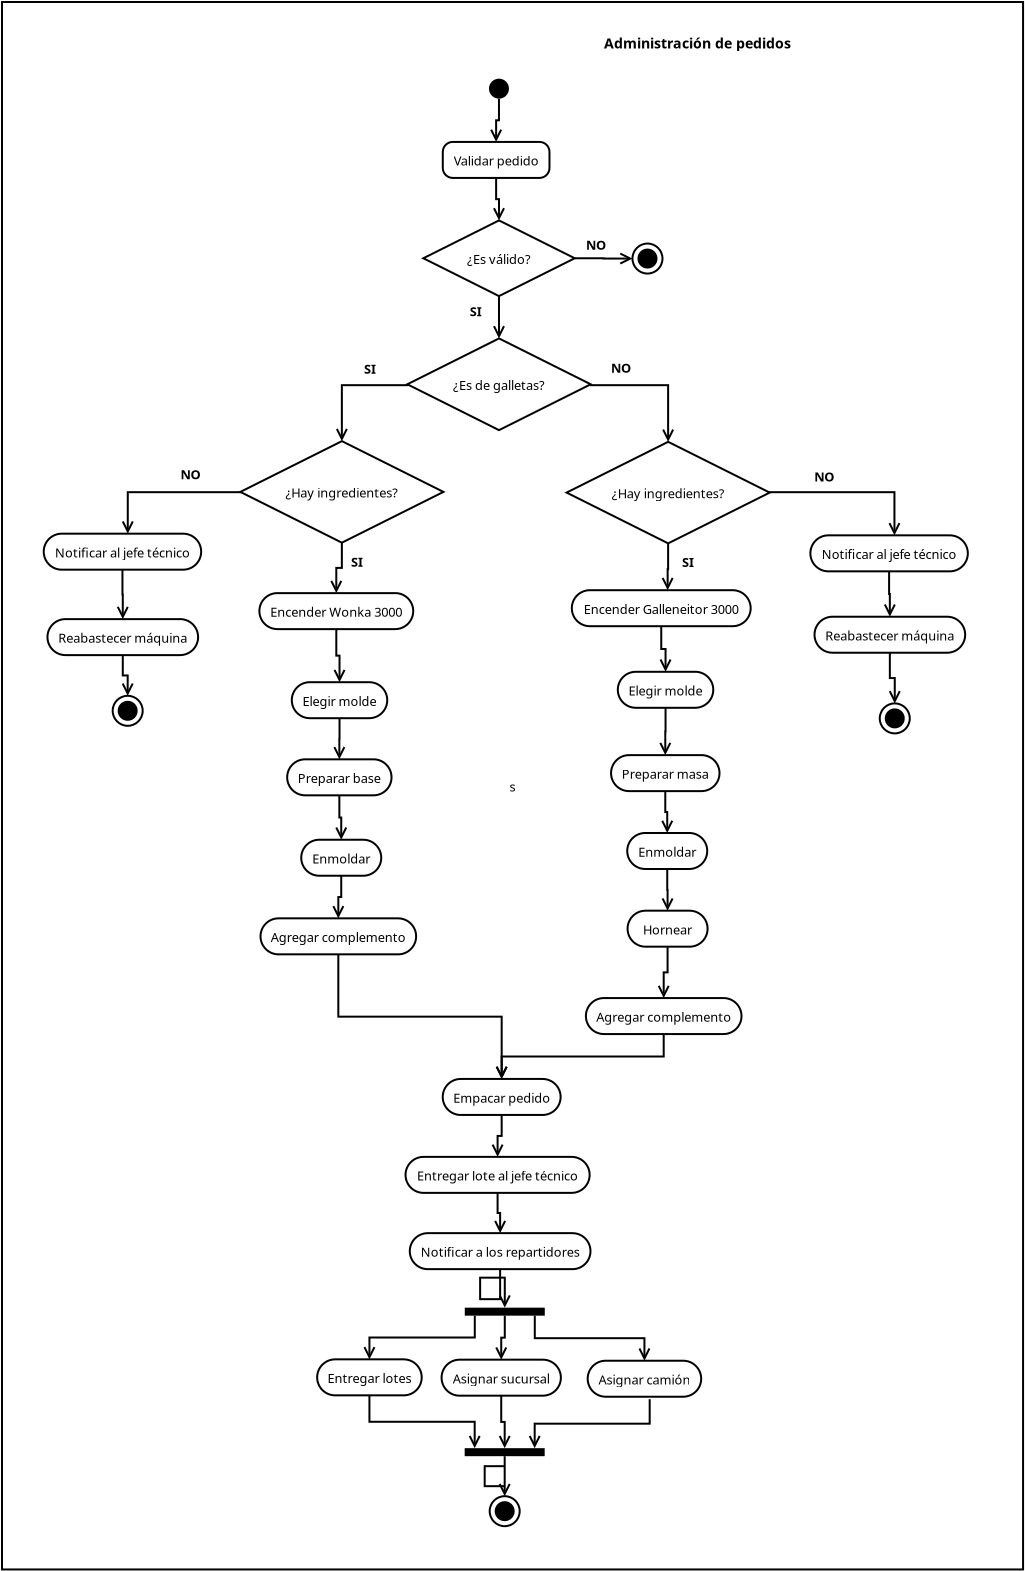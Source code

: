 <?xml version="1.0" encoding="UTF-8"?>
<dia:diagram xmlns:dia="http://www.lysator.liu.se/~alla/dia/">
  <dia:layer name="Background" visible="true" active="true">
    <dia:group>
      <dia:object type="Flowchart - Box" version="0" id="O0">
        <dia:attribute name="obj_pos">
          <dia:point val="1.276,1.32"/>
        </dia:attribute>
        <dia:attribute name="obj_bb">
          <dia:rectangle val="1.226,1.27;52.379,79.743"/>
        </dia:attribute>
        <dia:attribute name="elem_corner">
          <dia:point val="1.276,1.32"/>
        </dia:attribute>
        <dia:attribute name="elem_width">
          <dia:real val="51.053"/>
        </dia:attribute>
        <dia:attribute name="elem_height">
          <dia:real val="78.373"/>
        </dia:attribute>
        <dia:attribute name="show_background">
          <dia:boolean val="true"/>
        </dia:attribute>
        <dia:attribute name="padding">
          <dia:real val="0.5"/>
        </dia:attribute>
        <dia:attribute name="text">
          <dia:composite type="text">
            <dia:attribute name="string">
              <dia:string>#s#</dia:string>
            </dia:attribute>
            <dia:attribute name="font">
              <dia:font family="sans" style="0" name="Helvetica"/>
            </dia:attribute>
            <dia:attribute name="height">
              <dia:real val="0.8"/>
            </dia:attribute>
            <dia:attribute name="pos">
              <dia:point val="26.802,40.702"/>
            </dia:attribute>
            <dia:attribute name="color">
              <dia:color val="#000000"/>
            </dia:attribute>
            <dia:attribute name="alignment">
              <dia:enum val="1"/>
            </dia:attribute>
          </dia:composite>
        </dia:attribute>
      </dia:object>
      <dia:group>
        <dia:object type="UML - State Term" version="0" id="O1">
          <dia:attribute name="obj_pos">
            <dia:point val="25.624,5.153"/>
          </dia:attribute>
          <dia:attribute name="obj_bb">
            <dia:rectangle val="25.574,5.103;26.674,6.203"/>
          </dia:attribute>
          <dia:attribute name="meta">
            <dia:composite type="dict"/>
          </dia:attribute>
          <dia:attribute name="elem_corner">
            <dia:point val="25.624,5.153"/>
          </dia:attribute>
          <dia:attribute name="elem_width">
            <dia:real val="1"/>
          </dia:attribute>
          <dia:attribute name="elem_height">
            <dia:real val="1"/>
          </dia:attribute>
          <dia:attribute name="line_colour">
            <dia:color val="#000000"/>
          </dia:attribute>
          <dia:attribute name="fill_colour">
            <dia:color val="#ffffff"/>
          </dia:attribute>
          <dia:attribute name="is_final">
            <dia:boolean val="false"/>
          </dia:attribute>
        </dia:object>
        <dia:object type="UML - State" version="0" id="O2">
          <dia:attribute name="obj_pos">
            <dia:point val="23.315,8.316"/>
          </dia:attribute>
          <dia:attribute name="obj_bb">
            <dia:rectangle val="23.265,8.266;28.953,10.165"/>
          </dia:attribute>
          <dia:attribute name="meta">
            <dia:composite type="dict"/>
          </dia:attribute>
          <dia:attribute name="elem_corner">
            <dia:point val="23.315,8.316"/>
          </dia:attribute>
          <dia:attribute name="elem_width">
            <dia:real val="5.588"/>
          </dia:attribute>
          <dia:attribute name="elem_height">
            <dia:real val="1.8"/>
          </dia:attribute>
          <dia:attribute name="line_colour">
            <dia:color val="#000000"/>
          </dia:attribute>
          <dia:attribute name="fill_colour">
            <dia:color val="#ffffff"/>
          </dia:attribute>
          <dia:attribute name="text">
            <dia:composite type="text">
              <dia:attribute name="string">
                <dia:string>#Validar pedido#</dia:string>
              </dia:attribute>
              <dia:attribute name="font">
                <dia:font family="sans" style="0" name="Helvetica"/>
              </dia:attribute>
              <dia:attribute name="height">
                <dia:real val="0.8"/>
              </dia:attribute>
              <dia:attribute name="pos">
                <dia:point val="26.109,9.411"/>
              </dia:attribute>
              <dia:attribute name="color">
                <dia:color val="#000000"/>
              </dia:attribute>
              <dia:attribute name="alignment">
                <dia:enum val="1"/>
              </dia:attribute>
            </dia:composite>
          </dia:attribute>
          <dia:attribute name="entry_action">
            <dia:string>##</dia:string>
          </dia:attribute>
          <dia:attribute name="do_action">
            <dia:string>##</dia:string>
          </dia:attribute>
          <dia:attribute name="exit_action">
            <dia:string>##</dia:string>
          </dia:attribute>
        </dia:object>
        <dia:object type="Standard - Text" version="1" id="O3">
          <dia:attribute name="obj_pos">
            <dia:point val="26.151,21.703"/>
          </dia:attribute>
          <dia:attribute name="obj_bb">
            <dia:rectangle val="26.151,21.108;26.151,21.856"/>
          </dia:attribute>
          <dia:attribute name="text">
            <dia:composite type="text">
              <dia:attribute name="string">
                <dia:string>##</dia:string>
              </dia:attribute>
              <dia:attribute name="font">
                <dia:font family="sans" style="0" name="Helvetica"/>
              </dia:attribute>
              <dia:attribute name="height">
                <dia:real val="0.8"/>
              </dia:attribute>
              <dia:attribute name="pos">
                <dia:point val="26.151,21.703"/>
              </dia:attribute>
              <dia:attribute name="color">
                <dia:color val="#000000"/>
              </dia:attribute>
              <dia:attribute name="alignment">
                <dia:enum val="0"/>
              </dia:attribute>
            </dia:composite>
          </dia:attribute>
          <dia:attribute name="valign">
            <dia:enum val="3"/>
          </dia:attribute>
        </dia:object>
        <dia:object type="UML - Transition" version="2" id="O4">
          <dia:attribute name="obj_pos">
            <dia:point val="26.124,6.153"/>
          </dia:attribute>
          <dia:attribute name="obj_bb">
            <dia:rectangle val="25.366,5.134;26.624,8.366"/>
          </dia:attribute>
          <dia:attribute name="meta">
            <dia:composite type="dict"/>
          </dia:attribute>
          <dia:attribute name="orth_points">
            <dia:point val="26.124,6.153"/>
            <dia:point val="26.124,7.234"/>
            <dia:point val="26.109,7.234"/>
            <dia:point val="26.109,8.316"/>
          </dia:attribute>
          <dia:attribute name="orth_orient">
            <dia:enum val="1"/>
            <dia:enum val="0"/>
            <dia:enum val="1"/>
          </dia:attribute>
          <dia:attribute name="orth_autoroute">
            <dia:boolean val="true"/>
          </dia:attribute>
          <dia:attribute name="text_colour">
            <dia:color val="#000000"/>
          </dia:attribute>
          <dia:attribute name="line_colour">
            <dia:color val="#000000"/>
          </dia:attribute>
          <dia:attribute name="trigger">
            <dia:string>##</dia:string>
          </dia:attribute>
          <dia:attribute name="action">
            <dia:string>##</dia:string>
          </dia:attribute>
          <dia:attribute name="guard">
            <dia:string>##</dia:string>
          </dia:attribute>
          <dia:attribute name="trigger_text_pos">
            <dia:point val="25.616,5.734"/>
          </dia:attribute>
          <dia:attribute name="guard_text_pos">
            <dia:point val="25.616,6.734"/>
          </dia:attribute>
          <dia:attribute name="direction_inverted">
            <dia:boolean val="false"/>
          </dia:attribute>
          <dia:connections>
            <dia:connection handle="0" to="O1" connection="6"/>
            <dia:connection handle="1" to="O2" connection="1"/>
          </dia:connections>
        </dia:object>
        <dia:object type="Standard - Text" version="1" id="O5">
          <dia:attribute name="obj_pos">
            <dia:point val="29.824,31.403"/>
          </dia:attribute>
          <dia:attribute name="obj_bb">
            <dia:rectangle val="29.824,30.808;29.824,31.556"/>
          </dia:attribute>
          <dia:attribute name="text">
            <dia:composite type="text">
              <dia:attribute name="string">
                <dia:string>##</dia:string>
              </dia:attribute>
              <dia:attribute name="font">
                <dia:font family="sans" style="0" name="Helvetica"/>
              </dia:attribute>
              <dia:attribute name="height">
                <dia:real val="0.8"/>
              </dia:attribute>
              <dia:attribute name="pos">
                <dia:point val="29.824,31.403"/>
              </dia:attribute>
              <dia:attribute name="color">
                <dia:color val="#000000"/>
              </dia:attribute>
              <dia:attribute name="alignment">
                <dia:enum val="0"/>
              </dia:attribute>
            </dia:composite>
          </dia:attribute>
          <dia:attribute name="valign">
            <dia:enum val="3"/>
          </dia:attribute>
        </dia:object>
        <dia:object type="Standard - Text" version="1" id="O6">
          <dia:attribute name="obj_pos">
            <dia:point val="30.574,29.323"/>
          </dia:attribute>
          <dia:attribute name="obj_bb">
            <dia:rectangle val="30.574,28.728;30.574,29.476"/>
          </dia:attribute>
          <dia:attribute name="text">
            <dia:composite type="text">
              <dia:attribute name="string">
                <dia:string>##</dia:string>
              </dia:attribute>
              <dia:attribute name="font">
                <dia:font family="sans" style="0" name="Helvetica"/>
              </dia:attribute>
              <dia:attribute name="height">
                <dia:real val="0.8"/>
              </dia:attribute>
              <dia:attribute name="pos">
                <dia:point val="30.574,29.323"/>
              </dia:attribute>
              <dia:attribute name="color">
                <dia:color val="#000000"/>
              </dia:attribute>
              <dia:attribute name="alignment">
                <dia:enum val="0"/>
              </dia:attribute>
            </dia:composite>
          </dia:attribute>
          <dia:attribute name="valign">
            <dia:enum val="3"/>
          </dia:attribute>
        </dia:object>
        <dia:object type="Standard - Text" version="1" id="O7">
          <dia:attribute name="obj_pos">
            <dia:point val="29.024,28.573"/>
          </dia:attribute>
          <dia:attribute name="obj_bb">
            <dia:rectangle val="29.024,27.978;29.024,28.726"/>
          </dia:attribute>
          <dia:attribute name="text">
            <dia:composite type="text">
              <dia:attribute name="string">
                <dia:string>##</dia:string>
              </dia:attribute>
              <dia:attribute name="font">
                <dia:font family="sans" style="0" name="Helvetica"/>
              </dia:attribute>
              <dia:attribute name="height">
                <dia:real val="0.8"/>
              </dia:attribute>
              <dia:attribute name="pos">
                <dia:point val="29.024,28.573"/>
              </dia:attribute>
              <dia:attribute name="color">
                <dia:color val="#000000"/>
              </dia:attribute>
              <dia:attribute name="alignment">
                <dia:enum val="0"/>
              </dia:attribute>
            </dia:composite>
          </dia:attribute>
          <dia:attribute name="valign">
            <dia:enum val="3"/>
          </dia:attribute>
        </dia:object>
        <dia:object type="Standard - Text" version="1" id="O8">
          <dia:attribute name="obj_pos">
            <dia:point val="31.381,3.641"/>
          </dia:attribute>
          <dia:attribute name="obj_bb">
            <dia:rectangle val="31.381,2.986;41.994,3.809"/>
          </dia:attribute>
          <dia:attribute name="text">
            <dia:composite type="text">
              <dia:attribute name="string">
                <dia:string>#Administración de pedidos#</dia:string>
              </dia:attribute>
              <dia:attribute name="font">
                <dia:font family="sans" style="80" name="Helvetica-Bold"/>
              </dia:attribute>
              <dia:attribute name="height">
                <dia:real val="0.882"/>
              </dia:attribute>
              <dia:attribute name="pos">
                <dia:point val="31.381,3.641"/>
              </dia:attribute>
              <dia:attribute name="color">
                <dia:color val="#000000"/>
              </dia:attribute>
              <dia:attribute name="alignment">
                <dia:enum val="0"/>
              </dia:attribute>
            </dia:composite>
          </dia:attribute>
          <dia:attribute name="valign">
            <dia:enum val="3"/>
          </dia:attribute>
        </dia:object>
        <dia:object type="Standard - Text" version="1" id="O9">
          <dia:attribute name="obj_pos">
            <dia:point val="26.109,9.216"/>
          </dia:attribute>
          <dia:attribute name="obj_bb">
            <dia:rectangle val="26.109,8.621;26.109,9.368"/>
          </dia:attribute>
          <dia:attribute name="text">
            <dia:composite type="text">
              <dia:attribute name="string">
                <dia:string>##</dia:string>
              </dia:attribute>
              <dia:attribute name="font">
                <dia:font family="sans" style="0" name="Helvetica"/>
              </dia:attribute>
              <dia:attribute name="height">
                <dia:real val="0.8"/>
              </dia:attribute>
              <dia:attribute name="pos">
                <dia:point val="26.109,9.216"/>
              </dia:attribute>
              <dia:attribute name="color">
                <dia:color val="#000000"/>
              </dia:attribute>
              <dia:attribute name="alignment">
                <dia:enum val="0"/>
              </dia:attribute>
            </dia:composite>
          </dia:attribute>
          <dia:attribute name="valign">
            <dia:enum val="3"/>
          </dia:attribute>
          <dia:connections>
            <dia:connection handle="0" to="O2" connection="8"/>
          </dia:connections>
        </dia:object>
        <dia:object type="Flowchart - Diamond" version="0" id="O10">
          <dia:attribute name="obj_pos">
            <dia:point val="21.54,18.141"/>
          </dia:attribute>
          <dia:attribute name="obj_bb">
            <dia:rectangle val="21.49,18.091;30.761,22.776"/>
          </dia:attribute>
          <dia:attribute name="elem_corner">
            <dia:point val="21.54,18.141"/>
          </dia:attribute>
          <dia:attribute name="elem_width">
            <dia:real val="9.171"/>
          </dia:attribute>
          <dia:attribute name="elem_height">
            <dia:real val="4.586"/>
          </dia:attribute>
          <dia:attribute name="show_background">
            <dia:boolean val="true"/>
          </dia:attribute>
          <dia:attribute name="padding">
            <dia:real val="0.354"/>
          </dia:attribute>
          <dia:attribute name="text">
            <dia:composite type="text">
              <dia:attribute name="string">
                <dia:string>#¿Es de galletas?#</dia:string>
              </dia:attribute>
              <dia:attribute name="font">
                <dia:font family="sans" style="0" name="Helvetica"/>
              </dia:attribute>
              <dia:attribute name="height">
                <dia:real val="0.8"/>
              </dia:attribute>
              <dia:attribute name="pos">
                <dia:point val="26.125,20.629"/>
              </dia:attribute>
              <dia:attribute name="color">
                <dia:color val="#000000"/>
              </dia:attribute>
              <dia:attribute name="alignment">
                <dia:enum val="1"/>
              </dia:attribute>
            </dia:composite>
          </dia:attribute>
        </dia:object>
        <dia:object type="Standard - Text" version="1" id="O11">
          <dia:attribute name="obj_pos">
            <dia:point val="25.925,13.934"/>
          </dia:attribute>
          <dia:attribute name="obj_bb">
            <dia:rectangle val="25.925,13.339;25.925,14.086"/>
          </dia:attribute>
          <dia:attribute name="text">
            <dia:composite type="text">
              <dia:attribute name="string">
                <dia:string>##</dia:string>
              </dia:attribute>
              <dia:attribute name="font">
                <dia:font family="sans" style="0" name="Helvetica"/>
              </dia:attribute>
              <dia:attribute name="height">
                <dia:real val="0.8"/>
              </dia:attribute>
              <dia:attribute name="pos">
                <dia:point val="25.925,13.934"/>
              </dia:attribute>
              <dia:attribute name="color">
                <dia:color val="#000000"/>
              </dia:attribute>
              <dia:attribute name="alignment">
                <dia:enum val="0"/>
              </dia:attribute>
            </dia:composite>
          </dia:attribute>
          <dia:attribute name="valign">
            <dia:enum val="3"/>
          </dia:attribute>
        </dia:object>
        <dia:object type="Flowchart - Diamond" version="0" id="O12">
          <dia:attribute name="obj_pos">
            <dia:point val="22.341,12.241"/>
          </dia:attribute>
          <dia:attribute name="obj_bb">
            <dia:rectangle val="22.291,12.191;29.96,16.076"/>
          </dia:attribute>
          <dia:attribute name="elem_corner">
            <dia:point val="22.341,12.241"/>
          </dia:attribute>
          <dia:attribute name="elem_width">
            <dia:real val="7.569"/>
          </dia:attribute>
          <dia:attribute name="elem_height">
            <dia:real val="3.784"/>
          </dia:attribute>
          <dia:attribute name="show_background">
            <dia:boolean val="true"/>
          </dia:attribute>
          <dia:attribute name="padding">
            <dia:real val="0.354"/>
          </dia:attribute>
          <dia:attribute name="text">
            <dia:composite type="text">
              <dia:attribute name="string">
                <dia:string>#¿Es válido?#</dia:string>
              </dia:attribute>
              <dia:attribute name="font">
                <dia:font family="sans" style="0" name="Helvetica"/>
              </dia:attribute>
              <dia:attribute name="height">
                <dia:real val="0.8"/>
              </dia:attribute>
              <dia:attribute name="pos">
                <dia:point val="26.125,14.329"/>
              </dia:attribute>
              <dia:attribute name="color">
                <dia:color val="#000000"/>
              </dia:attribute>
              <dia:attribute name="alignment">
                <dia:enum val="1"/>
              </dia:attribute>
            </dia:composite>
          </dia:attribute>
        </dia:object>
        <dia:object type="Standard - Text" version="1" id="O13">
          <dia:attribute name="obj_pos">
            <dia:point val="26.125,20.434"/>
          </dia:attribute>
          <dia:attribute name="obj_bb">
            <dia:rectangle val="26.125,19.839;26.125,20.586"/>
          </dia:attribute>
          <dia:attribute name="text">
            <dia:composite type="text">
              <dia:attribute name="string">
                <dia:string>##</dia:string>
              </dia:attribute>
              <dia:attribute name="font">
                <dia:font family="sans" style="0" name="Helvetica"/>
              </dia:attribute>
              <dia:attribute name="height">
                <dia:real val="0.8"/>
              </dia:attribute>
              <dia:attribute name="pos">
                <dia:point val="26.125,20.434"/>
              </dia:attribute>
              <dia:attribute name="color">
                <dia:color val="#000000"/>
              </dia:attribute>
              <dia:attribute name="alignment">
                <dia:enum val="0"/>
              </dia:attribute>
            </dia:composite>
          </dia:attribute>
          <dia:attribute name="valign">
            <dia:enum val="3"/>
          </dia:attribute>
          <dia:connections>
            <dia:connection handle="0" to="O10" connection="16"/>
          </dia:connections>
        </dia:object>
        <dia:object type="UML - Activity" version="0" id="O14">
          <dia:attribute name="obj_pos">
            <dia:point val="14.145,30.875"/>
          </dia:attribute>
          <dia:attribute name="obj_bb">
            <dia:rectangle val="14.095,30.825;22.402,32.725"/>
          </dia:attribute>
          <dia:attribute name="meta">
            <dia:composite type="dict"/>
          </dia:attribute>
          <dia:attribute name="elem_corner">
            <dia:point val="14.145,30.875"/>
          </dia:attribute>
          <dia:attribute name="elem_width">
            <dia:real val="8.207"/>
          </dia:attribute>
          <dia:attribute name="elem_height">
            <dia:real val="1.8"/>
          </dia:attribute>
          <dia:attribute name="line_colour">
            <dia:color val="#000000"/>
          </dia:attribute>
          <dia:attribute name="fill_colour">
            <dia:color val="#ffffff"/>
          </dia:attribute>
          <dia:attribute name="text">
            <dia:composite type="text">
              <dia:attribute name="string">
                <dia:string>#Encender Wonka 3000#</dia:string>
              </dia:attribute>
              <dia:attribute name="font">
                <dia:font family="sans" style="0" name="Helvetica"/>
              </dia:attribute>
              <dia:attribute name="height">
                <dia:real val="0.8"/>
              </dia:attribute>
              <dia:attribute name="pos">
                <dia:point val="18.248,31.97"/>
              </dia:attribute>
              <dia:attribute name="color">
                <dia:color val="#000000"/>
              </dia:attribute>
              <dia:attribute name="alignment">
                <dia:enum val="1"/>
              </dia:attribute>
            </dia:composite>
          </dia:attribute>
        </dia:object>
        <dia:object type="UML - Activity" version="0" id="O15">
          <dia:attribute name="obj_pos">
            <dia:point val="29.767,30.73"/>
          </dia:attribute>
          <dia:attribute name="obj_bb">
            <dia:rectangle val="29.717,30.68;39.399,32.58"/>
          </dia:attribute>
          <dia:attribute name="meta">
            <dia:composite type="dict"/>
          </dia:attribute>
          <dia:attribute name="elem_corner">
            <dia:point val="29.767,30.73"/>
          </dia:attribute>
          <dia:attribute name="elem_width">
            <dia:real val="9.582"/>
          </dia:attribute>
          <dia:attribute name="elem_height">
            <dia:real val="1.8"/>
          </dia:attribute>
          <dia:attribute name="line_colour">
            <dia:color val="#000000"/>
          </dia:attribute>
          <dia:attribute name="fill_colour">
            <dia:color val="#ffffff"/>
          </dia:attribute>
          <dia:attribute name="text">
            <dia:composite type="text">
              <dia:attribute name="string">
                <dia:string>#Encender Galleneitor 3000#</dia:string>
              </dia:attribute>
              <dia:attribute name="font">
                <dia:font family="sans" style="0" name="Helvetica"/>
              </dia:attribute>
              <dia:attribute name="height">
                <dia:real val="0.8"/>
              </dia:attribute>
              <dia:attribute name="pos">
                <dia:point val="34.558,31.825"/>
              </dia:attribute>
              <dia:attribute name="color">
                <dia:color val="#000000"/>
              </dia:attribute>
              <dia:attribute name="alignment">
                <dia:enum val="1"/>
              </dia:attribute>
            </dia:composite>
          </dia:attribute>
        </dia:object>
        <dia:object type="Standard - Text" version="1" id="O16">
          <dia:attribute name="obj_pos">
            <dia:point val="28.326,30.584"/>
          </dia:attribute>
          <dia:attribute name="obj_bb">
            <dia:rectangle val="28.326,29.989;28.326,30.736"/>
          </dia:attribute>
          <dia:attribute name="text">
            <dia:composite type="text">
              <dia:attribute name="string">
                <dia:string>##</dia:string>
              </dia:attribute>
              <dia:attribute name="font">
                <dia:font family="sans" style="0" name="Helvetica"/>
              </dia:attribute>
              <dia:attribute name="height">
                <dia:real val="0.8"/>
              </dia:attribute>
              <dia:attribute name="pos">
                <dia:point val="28.326,30.584"/>
              </dia:attribute>
              <dia:attribute name="color">
                <dia:color val="#000000"/>
              </dia:attribute>
              <dia:attribute name="alignment">
                <dia:enum val="0"/>
              </dia:attribute>
            </dia:composite>
          </dia:attribute>
          <dia:attribute name="valign">
            <dia:enum val="3"/>
          </dia:attribute>
        </dia:object>
        <dia:object type="UML - Activity" version="0" id="O17">
          <dia:attribute name="obj_pos">
            <dia:point val="15.535,39.186"/>
          </dia:attribute>
          <dia:attribute name="obj_bb">
            <dia:rectangle val="15.485,39.136;21.05,41.036"/>
          </dia:attribute>
          <dia:attribute name="meta">
            <dia:composite type="dict"/>
          </dia:attribute>
          <dia:attribute name="elem_corner">
            <dia:point val="15.535,39.186"/>
          </dia:attribute>
          <dia:attribute name="elem_width">
            <dia:real val="5.465"/>
          </dia:attribute>
          <dia:attribute name="elem_height">
            <dia:real val="1.8"/>
          </dia:attribute>
          <dia:attribute name="line_colour">
            <dia:color val="#000000"/>
          </dia:attribute>
          <dia:attribute name="fill_colour">
            <dia:color val="#ffffff"/>
          </dia:attribute>
          <dia:attribute name="text">
            <dia:composite type="text">
              <dia:attribute name="string">
                <dia:string>#Preparar base#</dia:string>
              </dia:attribute>
              <dia:attribute name="font">
                <dia:font family="sans" style="0" name="Helvetica"/>
              </dia:attribute>
              <dia:attribute name="height">
                <dia:real val="0.8"/>
              </dia:attribute>
              <dia:attribute name="pos">
                <dia:point val="18.267,40.281"/>
              </dia:attribute>
              <dia:attribute name="color">
                <dia:color val="#000000"/>
              </dia:attribute>
              <dia:attribute name="alignment">
                <dia:enum val="1"/>
              </dia:attribute>
            </dia:composite>
          </dia:attribute>
        </dia:object>
        <dia:object type="UML - Activity" version="0" id="O18">
          <dia:attribute name="obj_pos">
            <dia:point val="15.766,35.329"/>
          </dia:attribute>
          <dia:attribute name="obj_bb">
            <dia:rectangle val="15.716,35.279;20.839,37.179"/>
          </dia:attribute>
          <dia:attribute name="meta">
            <dia:composite type="dict"/>
          </dia:attribute>
          <dia:attribute name="elem_corner">
            <dia:point val="15.766,35.329"/>
          </dia:attribute>
          <dia:attribute name="elem_width">
            <dia:real val="5.022"/>
          </dia:attribute>
          <dia:attribute name="elem_height">
            <dia:real val="1.8"/>
          </dia:attribute>
          <dia:attribute name="line_colour">
            <dia:color val="#000000"/>
          </dia:attribute>
          <dia:attribute name="fill_colour">
            <dia:color val="#ffffff"/>
          </dia:attribute>
          <dia:attribute name="text">
            <dia:composite type="text">
              <dia:attribute name="string">
                <dia:string>#Elegir molde#</dia:string>
              </dia:attribute>
              <dia:attribute name="font">
                <dia:font family="sans" style="0" name="Helvetica"/>
              </dia:attribute>
              <dia:attribute name="height">
                <dia:real val="0.8"/>
              </dia:attribute>
              <dia:attribute name="pos">
                <dia:point val="18.277,36.424"/>
              </dia:attribute>
              <dia:attribute name="color">
                <dia:color val="#000000"/>
              </dia:attribute>
              <dia:attribute name="alignment">
                <dia:enum val="1"/>
              </dia:attribute>
            </dia:composite>
          </dia:attribute>
        </dia:object>
        <dia:object type="UML - Activity" version="0" id="O19">
          <dia:attribute name="obj_pos">
            <dia:point val="16.238,43.207"/>
          </dia:attribute>
          <dia:attribute name="obj_bb">
            <dia:rectangle val="16.188,43.157;20.353,45.057"/>
          </dia:attribute>
          <dia:attribute name="meta">
            <dia:composite type="dict"/>
          </dia:attribute>
          <dia:attribute name="elem_corner">
            <dia:point val="16.238,43.207"/>
          </dia:attribute>
          <dia:attribute name="elem_width">
            <dia:real val="4.065"/>
          </dia:attribute>
          <dia:attribute name="elem_height">
            <dia:real val="1.8"/>
          </dia:attribute>
          <dia:attribute name="line_colour">
            <dia:color val="#000000"/>
          </dia:attribute>
          <dia:attribute name="fill_colour">
            <dia:color val="#ffffff"/>
          </dia:attribute>
          <dia:attribute name="text">
            <dia:composite type="text">
              <dia:attribute name="string">
                <dia:string>#Enmoldar#</dia:string>
              </dia:attribute>
              <dia:attribute name="font">
                <dia:font family="sans" style="0" name="Helvetica"/>
              </dia:attribute>
              <dia:attribute name="height">
                <dia:real val="0.8"/>
              </dia:attribute>
              <dia:attribute name="pos">
                <dia:point val="18.271,44.302"/>
              </dia:attribute>
              <dia:attribute name="color">
                <dia:color val="#000000"/>
              </dia:attribute>
              <dia:attribute name="alignment">
                <dia:enum val="1"/>
              </dia:attribute>
            </dia:composite>
          </dia:attribute>
        </dia:object>
        <dia:object type="UML - Activity" version="0" id="O20">
          <dia:attribute name="obj_pos">
            <dia:point val="14.202,47.138"/>
          </dia:attribute>
          <dia:attribute name="obj_bb">
            <dia:rectangle val="14.152,47.088;22.417,48.988"/>
          </dia:attribute>
          <dia:attribute name="meta">
            <dia:composite type="dict"/>
          </dia:attribute>
          <dia:attribute name="elem_corner">
            <dia:point val="14.202,47.138"/>
          </dia:attribute>
          <dia:attribute name="elem_width">
            <dia:real val="8.165"/>
          </dia:attribute>
          <dia:attribute name="elem_height">
            <dia:real val="1.8"/>
          </dia:attribute>
          <dia:attribute name="line_colour">
            <dia:color val="#000000"/>
          </dia:attribute>
          <dia:attribute name="fill_colour">
            <dia:color val="#ffffff"/>
          </dia:attribute>
          <dia:attribute name="text">
            <dia:composite type="text">
              <dia:attribute name="string">
                <dia:string>#Agregar complemento#</dia:string>
              </dia:attribute>
              <dia:attribute name="font">
                <dia:font family="sans" style="0" name="Helvetica"/>
              </dia:attribute>
              <dia:attribute name="height">
                <dia:real val="0.8"/>
              </dia:attribute>
              <dia:attribute name="pos">
                <dia:point val="18.284,48.233"/>
              </dia:attribute>
              <dia:attribute name="color">
                <dia:color val="#000000"/>
              </dia:attribute>
              <dia:attribute name="alignment">
                <dia:enum val="1"/>
              </dia:attribute>
            </dia:composite>
          </dia:attribute>
        </dia:object>
        <dia:object type="UML - Transition" version="2" id="O21">
          <dia:attribute name="obj_pos">
            <dia:point val="18.248,32.675"/>
          </dia:attribute>
          <dia:attribute name="obj_bb">
            <dia:rectangle val="17.513,31.902;18.777,35.379"/>
          </dia:attribute>
          <dia:attribute name="meta">
            <dia:composite type="dict"/>
          </dia:attribute>
          <dia:attribute name="orth_points">
            <dia:point val="18.248,32.675"/>
            <dia:point val="18.248,34.002"/>
            <dia:point val="18.277,34.002"/>
            <dia:point val="18.277,35.329"/>
          </dia:attribute>
          <dia:attribute name="orth_orient">
            <dia:enum val="1"/>
            <dia:enum val="0"/>
            <dia:enum val="1"/>
          </dia:attribute>
          <dia:attribute name="orth_autoroute">
            <dia:boolean val="true"/>
          </dia:attribute>
          <dia:attribute name="text_colour">
            <dia:color val="#000000"/>
          </dia:attribute>
          <dia:attribute name="line_colour">
            <dia:color val="#000000"/>
          </dia:attribute>
          <dia:attribute name="trigger">
            <dia:string>##</dia:string>
          </dia:attribute>
          <dia:attribute name="action">
            <dia:string>##</dia:string>
          </dia:attribute>
          <dia:attribute name="guard">
            <dia:string>##</dia:string>
          </dia:attribute>
          <dia:attribute name="trigger_text_pos">
            <dia:point val="17.763,32.502"/>
          </dia:attribute>
          <dia:attribute name="guard_text_pos">
            <dia:point val="17.763,33.502"/>
          </dia:attribute>
          <dia:attribute name="direction_inverted">
            <dia:boolean val="false"/>
          </dia:attribute>
          <dia:connections>
            <dia:connection handle="0" to="O14" connection="6"/>
            <dia:connection handle="1" to="O18" connection="1"/>
          </dia:connections>
        </dia:object>
        <dia:object type="UML - Transition" version="2" id="O22">
          <dia:attribute name="obj_pos">
            <dia:point val="18.277,37.129"/>
          </dia:attribute>
          <dia:attribute name="obj_bb">
            <dia:rectangle val="17.522,36.057;18.777,39.236"/>
          </dia:attribute>
          <dia:attribute name="meta">
            <dia:composite type="dict"/>
          </dia:attribute>
          <dia:attribute name="orth_points">
            <dia:point val="18.277,37.129"/>
            <dia:point val="18.277,38.157"/>
            <dia:point val="18.267,38.157"/>
            <dia:point val="18.267,39.186"/>
          </dia:attribute>
          <dia:attribute name="orth_orient">
            <dia:enum val="1"/>
            <dia:enum val="0"/>
            <dia:enum val="1"/>
          </dia:attribute>
          <dia:attribute name="orth_autoroute">
            <dia:boolean val="true"/>
          </dia:attribute>
          <dia:attribute name="text_colour">
            <dia:color val="#000000"/>
          </dia:attribute>
          <dia:attribute name="line_colour">
            <dia:color val="#000000"/>
          </dia:attribute>
          <dia:attribute name="trigger">
            <dia:string>##</dia:string>
          </dia:attribute>
          <dia:attribute name="action">
            <dia:string>##</dia:string>
          </dia:attribute>
          <dia:attribute name="guard">
            <dia:string>##</dia:string>
          </dia:attribute>
          <dia:attribute name="trigger_text_pos">
            <dia:point val="17.772,36.657"/>
          </dia:attribute>
          <dia:attribute name="guard_text_pos">
            <dia:point val="17.772,37.657"/>
          </dia:attribute>
          <dia:attribute name="direction_inverted">
            <dia:boolean val="false"/>
          </dia:attribute>
          <dia:connections>
            <dia:connection handle="0" to="O18" connection="6"/>
            <dia:connection handle="1" to="O17" connection="1"/>
          </dia:connections>
        </dia:object>
        <dia:object type="UML - Transition" version="2" id="O23">
          <dia:attribute name="obj_pos">
            <dia:point val="18.267,40.986"/>
          </dia:attribute>
          <dia:attribute name="obj_bb">
            <dia:rectangle val="17.519,39.996;18.771,43.257"/>
          </dia:attribute>
          <dia:attribute name="meta">
            <dia:composite type="dict"/>
          </dia:attribute>
          <dia:attribute name="orth_points">
            <dia:point val="18.267,40.986"/>
            <dia:point val="18.267,42.096"/>
            <dia:point val="18.271,42.096"/>
            <dia:point val="18.271,43.207"/>
          </dia:attribute>
          <dia:attribute name="orth_orient">
            <dia:enum val="1"/>
            <dia:enum val="0"/>
            <dia:enum val="1"/>
          </dia:attribute>
          <dia:attribute name="orth_autoroute">
            <dia:boolean val="true"/>
          </dia:attribute>
          <dia:attribute name="text_colour">
            <dia:color val="#000000"/>
          </dia:attribute>
          <dia:attribute name="line_colour">
            <dia:color val="#000000"/>
          </dia:attribute>
          <dia:attribute name="trigger">
            <dia:string>##</dia:string>
          </dia:attribute>
          <dia:attribute name="action">
            <dia:string>##</dia:string>
          </dia:attribute>
          <dia:attribute name="guard">
            <dia:string>##</dia:string>
          </dia:attribute>
          <dia:attribute name="trigger_text_pos">
            <dia:point val="17.769,40.596"/>
          </dia:attribute>
          <dia:attribute name="guard_text_pos">
            <dia:point val="17.769,41.596"/>
          </dia:attribute>
          <dia:attribute name="direction_inverted">
            <dia:boolean val="false"/>
          </dia:attribute>
          <dia:connections>
            <dia:connection handle="0" to="O17" connection="6"/>
            <dia:connection handle="1" to="O19" connection="1"/>
          </dia:connections>
        </dia:object>
        <dia:object type="UML - Transition" version="2" id="O24">
          <dia:attribute name="obj_pos">
            <dia:point val="18.271,45.007"/>
          </dia:attribute>
          <dia:attribute name="obj_bb">
            <dia:rectangle val="17.528,43.973;18.784,47.188"/>
          </dia:attribute>
          <dia:attribute name="meta">
            <dia:composite type="dict"/>
          </dia:attribute>
          <dia:attribute name="orth_points">
            <dia:point val="18.271,45.007"/>
            <dia:point val="18.271,46.073"/>
            <dia:point val="18.284,46.073"/>
            <dia:point val="18.284,47.138"/>
          </dia:attribute>
          <dia:attribute name="orth_orient">
            <dia:enum val="1"/>
            <dia:enum val="0"/>
            <dia:enum val="1"/>
          </dia:attribute>
          <dia:attribute name="orth_autoroute">
            <dia:boolean val="true"/>
          </dia:attribute>
          <dia:attribute name="text_colour">
            <dia:color val="#000000"/>
          </dia:attribute>
          <dia:attribute name="line_colour">
            <dia:color val="#000000"/>
          </dia:attribute>
          <dia:attribute name="trigger">
            <dia:string>##</dia:string>
          </dia:attribute>
          <dia:attribute name="action">
            <dia:string>##</dia:string>
          </dia:attribute>
          <dia:attribute name="guard">
            <dia:string>##</dia:string>
          </dia:attribute>
          <dia:attribute name="trigger_text_pos">
            <dia:point val="17.778,44.573"/>
          </dia:attribute>
          <dia:attribute name="guard_text_pos">
            <dia:point val="17.778,45.573"/>
          </dia:attribute>
          <dia:attribute name="direction_inverted">
            <dia:boolean val="false"/>
          </dia:attribute>
          <dia:connections>
            <dia:connection handle="0" to="O19" connection="6"/>
            <dia:connection handle="1" to="O20" connection="1"/>
          </dia:connections>
        </dia:object>
        <dia:object type="UML - Transition" version="2" id="O25">
          <dia:attribute name="obj_pos">
            <dia:point val="30.711,20.434"/>
          </dia:attribute>
          <dia:attribute name="obj_bb">
            <dia:rectangle val="30.211,18.379;35.082,23.361"/>
          </dia:attribute>
          <dia:attribute name="meta">
            <dia:composite type="dict"/>
          </dia:attribute>
          <dia:attribute name="orth_points">
            <dia:point val="30.711,20.434"/>
            <dia:point val="30.711,20.479"/>
            <dia:point val="34.582,20.479"/>
            <dia:point val="34.582,23.311"/>
          </dia:attribute>
          <dia:attribute name="orth_orient">
            <dia:enum val="1"/>
            <dia:enum val="0"/>
            <dia:enum val="1"/>
          </dia:attribute>
          <dia:attribute name="orth_autoroute">
            <dia:boolean val="false"/>
          </dia:attribute>
          <dia:attribute name="text_colour">
            <dia:color val="#000000"/>
          </dia:attribute>
          <dia:attribute name="line_colour">
            <dia:color val="#000000"/>
          </dia:attribute>
          <dia:attribute name="trigger">
            <dia:string>##</dia:string>
          </dia:attribute>
          <dia:attribute name="action">
            <dia:string>##</dia:string>
          </dia:attribute>
          <dia:attribute name="guard">
            <dia:string>##</dia:string>
          </dia:attribute>
          <dia:attribute name="trigger_text_pos">
            <dia:point val="32.147,18.979"/>
          </dia:attribute>
          <dia:attribute name="guard_text_pos">
            <dia:point val="32.147,19.979"/>
          </dia:attribute>
          <dia:attribute name="direction_inverted">
            <dia:boolean val="false"/>
          </dia:attribute>
          <dia:connections>
            <dia:connection handle="0" to="O10" connection="4"/>
            <dia:connection handle="1" to="O41" connection="0"/>
          </dia:connections>
        </dia:object>
        <dia:object type="UML - Activity" version="0" id="O26">
          <dia:attribute name="obj_pos">
            <dia:point val="32.067,34.809"/>
          </dia:attribute>
          <dia:attribute name="obj_bb">
            <dia:rectangle val="32.017,34.759;37.139,36.659"/>
          </dia:attribute>
          <dia:attribute name="meta">
            <dia:composite type="dict"/>
          </dia:attribute>
          <dia:attribute name="elem_corner">
            <dia:point val="32.067,34.809"/>
          </dia:attribute>
          <dia:attribute name="elem_width">
            <dia:real val="5.022"/>
          </dia:attribute>
          <dia:attribute name="elem_height">
            <dia:real val="1.8"/>
          </dia:attribute>
          <dia:attribute name="line_colour">
            <dia:color val="#000000"/>
          </dia:attribute>
          <dia:attribute name="fill_colour">
            <dia:color val="#ffffff"/>
          </dia:attribute>
          <dia:attribute name="text">
            <dia:composite type="text">
              <dia:attribute name="string">
                <dia:string>#Elegir molde#</dia:string>
              </dia:attribute>
              <dia:attribute name="font">
                <dia:font family="sans" style="0" name="Helvetica"/>
              </dia:attribute>
              <dia:attribute name="height">
                <dia:real val="0.8"/>
              </dia:attribute>
              <dia:attribute name="pos">
                <dia:point val="34.578,35.904"/>
              </dia:attribute>
              <dia:attribute name="color">
                <dia:color val="#000000"/>
              </dia:attribute>
              <dia:attribute name="alignment">
                <dia:enum val="1"/>
              </dia:attribute>
            </dia:composite>
          </dia:attribute>
        </dia:object>
        <dia:object type="UML - Activity" version="0" id="O27">
          <dia:attribute name="obj_pos">
            <dia:point val="31.729,38.976"/>
          </dia:attribute>
          <dia:attribute name="obj_bb">
            <dia:rectangle val="31.679,38.926;37.457,40.826"/>
          </dia:attribute>
          <dia:attribute name="meta">
            <dia:composite type="dict"/>
          </dia:attribute>
          <dia:attribute name="elem_corner">
            <dia:point val="31.729,38.976"/>
          </dia:attribute>
          <dia:attribute name="elem_width">
            <dia:real val="5.678"/>
          </dia:attribute>
          <dia:attribute name="elem_height">
            <dia:real val="1.8"/>
          </dia:attribute>
          <dia:attribute name="line_colour">
            <dia:color val="#000000"/>
          </dia:attribute>
          <dia:attribute name="fill_colour">
            <dia:color val="#ffffff"/>
          </dia:attribute>
          <dia:attribute name="text">
            <dia:composite type="text">
              <dia:attribute name="string">
                <dia:string>#Preparar masa#</dia:string>
              </dia:attribute>
              <dia:attribute name="font">
                <dia:font family="sans" style="0" name="Helvetica"/>
              </dia:attribute>
              <dia:attribute name="height">
                <dia:real val="0.8"/>
              </dia:attribute>
              <dia:attribute name="pos">
                <dia:point val="34.568,40.071"/>
              </dia:attribute>
              <dia:attribute name="color">
                <dia:color val="#000000"/>
              </dia:attribute>
              <dia:attribute name="alignment">
                <dia:enum val="1"/>
              </dia:attribute>
            </dia:composite>
          </dia:attribute>
        </dia:object>
        <dia:object type="UML - Activity" version="0" id="O28">
          <dia:attribute name="obj_pos">
            <dia:point val="32.538,42.869"/>
          </dia:attribute>
          <dia:attribute name="obj_bb">
            <dia:rectangle val="32.488,42.819;36.653,44.719"/>
          </dia:attribute>
          <dia:attribute name="meta">
            <dia:composite type="dict"/>
          </dia:attribute>
          <dia:attribute name="elem_corner">
            <dia:point val="32.538,42.869"/>
          </dia:attribute>
          <dia:attribute name="elem_width">
            <dia:real val="4.065"/>
          </dia:attribute>
          <dia:attribute name="elem_height">
            <dia:real val="1.8"/>
          </dia:attribute>
          <dia:attribute name="line_colour">
            <dia:color val="#000000"/>
          </dia:attribute>
          <dia:attribute name="fill_colour">
            <dia:color val="#ffffff"/>
          </dia:attribute>
          <dia:attribute name="text">
            <dia:composite type="text">
              <dia:attribute name="string">
                <dia:string>#Enmoldar#</dia:string>
              </dia:attribute>
              <dia:attribute name="font">
                <dia:font family="sans" style="0" name="Helvetica"/>
              </dia:attribute>
              <dia:attribute name="height">
                <dia:real val="0.8"/>
              </dia:attribute>
              <dia:attribute name="pos">
                <dia:point val="34.57,43.964"/>
              </dia:attribute>
              <dia:attribute name="color">
                <dia:color val="#000000"/>
              </dia:attribute>
              <dia:attribute name="alignment">
                <dia:enum val="1"/>
              </dia:attribute>
            </dia:composite>
          </dia:attribute>
        </dia:object>
        <dia:object type="UML - Activity" version="0" id="O29">
          <dia:attribute name="obj_pos">
            <dia:point val="32.555,46.755"/>
          </dia:attribute>
          <dia:attribute name="obj_bb">
            <dia:rectangle val="32.505,46.705;36.605,48.605"/>
          </dia:attribute>
          <dia:attribute name="meta">
            <dia:composite type="dict"/>
          </dia:attribute>
          <dia:attribute name="elem_corner">
            <dia:point val="32.555,46.755"/>
          </dia:attribute>
          <dia:attribute name="elem_width">
            <dia:real val="4"/>
          </dia:attribute>
          <dia:attribute name="elem_height">
            <dia:real val="1.8"/>
          </dia:attribute>
          <dia:attribute name="line_colour">
            <dia:color val="#000000"/>
          </dia:attribute>
          <dia:attribute name="fill_colour">
            <dia:color val="#ffffff"/>
          </dia:attribute>
          <dia:attribute name="text">
            <dia:composite type="text">
              <dia:attribute name="string">
                <dia:string>#Hornear#</dia:string>
              </dia:attribute>
              <dia:attribute name="font">
                <dia:font family="sans" style="0" name="Helvetica"/>
              </dia:attribute>
              <dia:attribute name="height">
                <dia:real val="0.8"/>
              </dia:attribute>
              <dia:attribute name="pos">
                <dia:point val="34.555,47.85"/>
              </dia:attribute>
              <dia:attribute name="color">
                <dia:color val="#000000"/>
              </dia:attribute>
              <dia:attribute name="alignment">
                <dia:enum val="1"/>
              </dia:attribute>
            </dia:composite>
          </dia:attribute>
        </dia:object>
        <dia:object type="UML - Activity" version="0" id="O30">
          <dia:attribute name="obj_pos">
            <dia:point val="30.471,51.123"/>
          </dia:attribute>
          <dia:attribute name="obj_bb">
            <dia:rectangle val="30.421,51.073;38.685,52.973"/>
          </dia:attribute>
          <dia:attribute name="meta">
            <dia:composite type="dict"/>
          </dia:attribute>
          <dia:attribute name="elem_corner">
            <dia:point val="30.471,51.123"/>
          </dia:attribute>
          <dia:attribute name="elem_width">
            <dia:real val="8.165"/>
          </dia:attribute>
          <dia:attribute name="elem_height">
            <dia:real val="1.8"/>
          </dia:attribute>
          <dia:attribute name="line_colour">
            <dia:color val="#000000"/>
          </dia:attribute>
          <dia:attribute name="fill_colour">
            <dia:color val="#ffffff"/>
          </dia:attribute>
          <dia:attribute name="text">
            <dia:composite type="text">
              <dia:attribute name="string">
                <dia:string>#Agregar complemento#</dia:string>
              </dia:attribute>
              <dia:attribute name="font">
                <dia:font family="sans" style="0" name="Helvetica"/>
              </dia:attribute>
              <dia:attribute name="height">
                <dia:real val="0.8"/>
              </dia:attribute>
              <dia:attribute name="pos">
                <dia:point val="34.553,52.218"/>
              </dia:attribute>
              <dia:attribute name="color">
                <dia:color val="#000000"/>
              </dia:attribute>
              <dia:attribute name="alignment">
                <dia:enum val="1"/>
              </dia:attribute>
            </dia:composite>
          </dia:attribute>
        </dia:object>
        <dia:object type="UML - Transition" version="2" id="O31">
          <dia:attribute name="obj_pos">
            <dia:point val="34.558,32.529"/>
          </dia:attribute>
          <dia:attribute name="obj_bb">
            <dia:rectangle val="33.818,31.569;35.078,34.859"/>
          </dia:attribute>
          <dia:attribute name="meta">
            <dia:composite type="dict"/>
          </dia:attribute>
          <dia:attribute name="orth_points">
            <dia:point val="34.558,32.529"/>
            <dia:point val="34.558,33.669"/>
            <dia:point val="34.578,33.669"/>
            <dia:point val="34.578,34.809"/>
          </dia:attribute>
          <dia:attribute name="orth_orient">
            <dia:enum val="1"/>
            <dia:enum val="0"/>
            <dia:enum val="1"/>
          </dia:attribute>
          <dia:attribute name="orth_autoroute">
            <dia:boolean val="true"/>
          </dia:attribute>
          <dia:attribute name="text_colour">
            <dia:color val="#000000"/>
          </dia:attribute>
          <dia:attribute name="line_colour">
            <dia:color val="#000000"/>
          </dia:attribute>
          <dia:attribute name="trigger">
            <dia:string>##</dia:string>
          </dia:attribute>
          <dia:attribute name="action">
            <dia:string>##</dia:string>
          </dia:attribute>
          <dia:attribute name="guard">
            <dia:string>##</dia:string>
          </dia:attribute>
          <dia:attribute name="trigger_text_pos">
            <dia:point val="34.068,32.169"/>
          </dia:attribute>
          <dia:attribute name="guard_text_pos">
            <dia:point val="34.068,33.169"/>
          </dia:attribute>
          <dia:attribute name="direction_inverted">
            <dia:boolean val="false"/>
          </dia:attribute>
          <dia:connections>
            <dia:connection handle="0" to="O15" connection="6"/>
            <dia:connection handle="1" to="O26" connection="1"/>
          </dia:connections>
        </dia:object>
        <dia:object type="UML - Transition" version="2" id="O32">
          <dia:attribute name="obj_pos">
            <dia:point val="34.578,36.609"/>
          </dia:attribute>
          <dia:attribute name="obj_bb">
            <dia:rectangle val="33.823,35.692;35.078,39.026"/>
          </dia:attribute>
          <dia:attribute name="meta">
            <dia:composite type="dict"/>
          </dia:attribute>
          <dia:attribute name="orth_points">
            <dia:point val="34.578,36.609"/>
            <dia:point val="34.578,37.792"/>
            <dia:point val="34.568,37.792"/>
            <dia:point val="34.568,38.976"/>
          </dia:attribute>
          <dia:attribute name="orth_orient">
            <dia:enum val="1"/>
            <dia:enum val="0"/>
            <dia:enum val="1"/>
          </dia:attribute>
          <dia:attribute name="orth_autoroute">
            <dia:boolean val="true"/>
          </dia:attribute>
          <dia:attribute name="text_colour">
            <dia:color val="#000000"/>
          </dia:attribute>
          <dia:attribute name="line_colour">
            <dia:color val="#000000"/>
          </dia:attribute>
          <dia:attribute name="trigger">
            <dia:string>##</dia:string>
          </dia:attribute>
          <dia:attribute name="action">
            <dia:string>##</dia:string>
          </dia:attribute>
          <dia:attribute name="guard">
            <dia:string>##</dia:string>
          </dia:attribute>
          <dia:attribute name="trigger_text_pos">
            <dia:point val="34.073,36.292"/>
          </dia:attribute>
          <dia:attribute name="guard_text_pos">
            <dia:point val="34.073,37.292"/>
          </dia:attribute>
          <dia:attribute name="direction_inverted">
            <dia:boolean val="false"/>
          </dia:attribute>
          <dia:connections>
            <dia:connection handle="0" to="O26" connection="6"/>
            <dia:connection handle="1" to="O27" connection="1"/>
          </dia:connections>
        </dia:object>
        <dia:object type="UML - Transition" version="2" id="O33">
          <dia:attribute name="obj_pos">
            <dia:point val="34.568,40.776"/>
          </dia:attribute>
          <dia:attribute name="obj_bb">
            <dia:rectangle val="33.819,39.722;35.07,42.919"/>
          </dia:attribute>
          <dia:attribute name="meta">
            <dia:composite type="dict"/>
          </dia:attribute>
          <dia:attribute name="orth_points">
            <dia:point val="34.568,40.776"/>
            <dia:point val="34.568,41.822"/>
            <dia:point val="34.57,41.822"/>
            <dia:point val="34.57,42.869"/>
          </dia:attribute>
          <dia:attribute name="orth_orient">
            <dia:enum val="1"/>
            <dia:enum val="0"/>
            <dia:enum val="1"/>
          </dia:attribute>
          <dia:attribute name="orth_autoroute">
            <dia:boolean val="true"/>
          </dia:attribute>
          <dia:attribute name="text_colour">
            <dia:color val="#000000"/>
          </dia:attribute>
          <dia:attribute name="line_colour">
            <dia:color val="#000000"/>
          </dia:attribute>
          <dia:attribute name="trigger">
            <dia:string>##</dia:string>
          </dia:attribute>
          <dia:attribute name="action">
            <dia:string>##</dia:string>
          </dia:attribute>
          <dia:attribute name="guard">
            <dia:string>##</dia:string>
          </dia:attribute>
          <dia:attribute name="trigger_text_pos">
            <dia:point val="34.069,40.322"/>
          </dia:attribute>
          <dia:attribute name="guard_text_pos">
            <dia:point val="34.069,41.322"/>
          </dia:attribute>
          <dia:attribute name="direction_inverted">
            <dia:boolean val="false"/>
          </dia:attribute>
          <dia:connections>
            <dia:connection handle="0" to="O27" connection="6"/>
            <dia:connection handle="1" to="O28" connection="1"/>
          </dia:connections>
        </dia:object>
        <dia:object type="UML - Transition" version="2" id="O34">
          <dia:attribute name="obj_pos">
            <dia:point val="34.57,44.669"/>
          </dia:attribute>
          <dia:attribute name="obj_bb">
            <dia:rectangle val="33.812,43.612;35.07,46.805"/>
          </dia:attribute>
          <dia:attribute name="meta">
            <dia:composite type="dict"/>
          </dia:attribute>
          <dia:attribute name="orth_points">
            <dia:point val="34.57,44.669"/>
            <dia:point val="34.57,45.712"/>
            <dia:point val="34.555,45.712"/>
            <dia:point val="34.555,46.755"/>
          </dia:attribute>
          <dia:attribute name="orth_orient">
            <dia:enum val="1"/>
            <dia:enum val="0"/>
            <dia:enum val="1"/>
          </dia:attribute>
          <dia:attribute name="orth_autoroute">
            <dia:boolean val="true"/>
          </dia:attribute>
          <dia:attribute name="text_colour">
            <dia:color val="#000000"/>
          </dia:attribute>
          <dia:attribute name="line_colour">
            <dia:color val="#000000"/>
          </dia:attribute>
          <dia:attribute name="trigger">
            <dia:string>##</dia:string>
          </dia:attribute>
          <dia:attribute name="action">
            <dia:string>##</dia:string>
          </dia:attribute>
          <dia:attribute name="guard">
            <dia:string>##</dia:string>
          </dia:attribute>
          <dia:attribute name="trigger_text_pos">
            <dia:point val="34.062,44.212"/>
          </dia:attribute>
          <dia:attribute name="guard_text_pos">
            <dia:point val="34.062,45.212"/>
          </dia:attribute>
          <dia:attribute name="direction_inverted">
            <dia:boolean val="false"/>
          </dia:attribute>
          <dia:connections>
            <dia:connection handle="0" to="O28" connection="6"/>
            <dia:connection handle="1" to="O29" connection="1"/>
          </dia:connections>
        </dia:object>
        <dia:object type="UML - Transition" version="2" id="O35">
          <dia:attribute name="obj_pos">
            <dia:point val="34.555,48.555"/>
          </dia:attribute>
          <dia:attribute name="obj_bb">
            <dia:rectangle val="33.804,47.739;35.055,51.173"/>
          </dia:attribute>
          <dia:attribute name="meta">
            <dia:composite type="dict"/>
          </dia:attribute>
          <dia:attribute name="orth_points">
            <dia:point val="34.555,48.555"/>
            <dia:point val="34.555,49.839"/>
            <dia:point val="34.553,49.839"/>
            <dia:point val="34.553,51.123"/>
          </dia:attribute>
          <dia:attribute name="orth_orient">
            <dia:enum val="1"/>
            <dia:enum val="0"/>
            <dia:enum val="1"/>
          </dia:attribute>
          <dia:attribute name="orth_autoroute">
            <dia:boolean val="true"/>
          </dia:attribute>
          <dia:attribute name="text_colour">
            <dia:color val="#000000"/>
          </dia:attribute>
          <dia:attribute name="line_colour">
            <dia:color val="#000000"/>
          </dia:attribute>
          <dia:attribute name="trigger">
            <dia:string>##</dia:string>
          </dia:attribute>
          <dia:attribute name="action">
            <dia:string>##</dia:string>
          </dia:attribute>
          <dia:attribute name="guard">
            <dia:string>##</dia:string>
          </dia:attribute>
          <dia:attribute name="trigger_text_pos">
            <dia:point val="34.054,48.339"/>
          </dia:attribute>
          <dia:attribute name="guard_text_pos">
            <dia:point val="34.054,49.339"/>
          </dia:attribute>
          <dia:attribute name="direction_inverted">
            <dia:boolean val="false"/>
          </dia:attribute>
          <dia:connections>
            <dia:connection handle="0" to="O29" connection="6"/>
            <dia:connection handle="1" to="O30" connection="1"/>
          </dia:connections>
        </dia:object>
        <dia:object type="UML - Activity" version="0" id="O36">
          <dia:attribute name="obj_pos">
            <dia:point val="23.312,55.168"/>
          </dia:attribute>
          <dia:attribute name="obj_bb">
            <dia:rectangle val="23.262,55.118;29.587,57.018"/>
          </dia:attribute>
          <dia:attribute name="meta">
            <dia:composite type="dict"/>
          </dia:attribute>
          <dia:attribute name="elem_corner">
            <dia:point val="23.312,55.168"/>
          </dia:attribute>
          <dia:attribute name="elem_width">
            <dia:real val="6.225"/>
          </dia:attribute>
          <dia:attribute name="elem_height">
            <dia:real val="1.8"/>
          </dia:attribute>
          <dia:attribute name="line_colour">
            <dia:color val="#000000"/>
          </dia:attribute>
          <dia:attribute name="fill_colour">
            <dia:color val="#ffffff"/>
          </dia:attribute>
          <dia:attribute name="text">
            <dia:composite type="text">
              <dia:attribute name="string">
                <dia:string>#Empacar pedido#</dia:string>
              </dia:attribute>
              <dia:attribute name="font">
                <dia:font family="sans" style="0" name="Helvetica"/>
              </dia:attribute>
              <dia:attribute name="height">
                <dia:real val="0.8"/>
              </dia:attribute>
              <dia:attribute name="pos">
                <dia:point val="26.425,56.263"/>
              </dia:attribute>
              <dia:attribute name="color">
                <dia:color val="#000000"/>
              </dia:attribute>
              <dia:attribute name="alignment">
                <dia:enum val="1"/>
              </dia:attribute>
            </dia:composite>
          </dia:attribute>
        </dia:object>
        <dia:object type="Standard - Text" version="1" id="O37">
          <dia:attribute name="obj_pos">
            <dia:point val="25.265,47.798"/>
          </dia:attribute>
          <dia:attribute name="obj_bb">
            <dia:rectangle val="25.265,47.203;25.265,47.951"/>
          </dia:attribute>
          <dia:attribute name="text">
            <dia:composite type="text">
              <dia:attribute name="string">
                <dia:string>##</dia:string>
              </dia:attribute>
              <dia:attribute name="font">
                <dia:font family="sans" style="0" name="Helvetica"/>
              </dia:attribute>
              <dia:attribute name="height">
                <dia:real val="0.8"/>
              </dia:attribute>
              <dia:attribute name="pos">
                <dia:point val="25.265,47.798"/>
              </dia:attribute>
              <dia:attribute name="color">
                <dia:color val="#000000"/>
              </dia:attribute>
              <dia:attribute name="alignment">
                <dia:enum val="0"/>
              </dia:attribute>
            </dia:composite>
          </dia:attribute>
          <dia:attribute name="valign">
            <dia:enum val="3"/>
          </dia:attribute>
        </dia:object>
        <dia:object type="UML - Transition" version="2" id="O38">
          <dia:attribute name="obj_pos">
            <dia:point val="34.553,52.923"/>
          </dia:attribute>
          <dia:attribute name="obj_bb">
            <dia:rectangle val="25.925,51.946;35.053,55.218"/>
          </dia:attribute>
          <dia:attribute name="meta">
            <dia:composite type="dict"/>
          </dia:attribute>
          <dia:attribute name="orth_points">
            <dia:point val="34.553,52.923"/>
            <dia:point val="34.553,54.045"/>
            <dia:point val="26.425,54.045"/>
            <dia:point val="26.425,55.168"/>
          </dia:attribute>
          <dia:attribute name="orth_orient">
            <dia:enum val="1"/>
            <dia:enum val="0"/>
            <dia:enum val="1"/>
          </dia:attribute>
          <dia:attribute name="orth_autoroute">
            <dia:boolean val="true"/>
          </dia:attribute>
          <dia:attribute name="text_colour">
            <dia:color val="#000000"/>
          </dia:attribute>
          <dia:attribute name="line_colour">
            <dia:color val="#000000"/>
          </dia:attribute>
          <dia:attribute name="trigger">
            <dia:string>##</dia:string>
          </dia:attribute>
          <dia:attribute name="action">
            <dia:string>##</dia:string>
          </dia:attribute>
          <dia:attribute name="guard">
            <dia:string>##</dia:string>
          </dia:attribute>
          <dia:attribute name="trigger_text_pos">
            <dia:point val="29.989,52.545"/>
          </dia:attribute>
          <dia:attribute name="guard_text_pos">
            <dia:point val="29.989,53.545"/>
          </dia:attribute>
          <dia:attribute name="direction_inverted">
            <dia:boolean val="false"/>
          </dia:attribute>
          <dia:connections>
            <dia:connection handle="0" to="O30" connection="6"/>
            <dia:connection handle="1" to="O36" connection="1"/>
          </dia:connections>
        </dia:object>
        <dia:object type="Standard - Text" version="1" id="O39">
          <dia:attribute name="obj_pos">
            <dia:point val="25.689,48.222"/>
          </dia:attribute>
          <dia:attribute name="obj_bb">
            <dia:rectangle val="25.689,47.627;25.689,48.375"/>
          </dia:attribute>
          <dia:attribute name="text">
            <dia:composite type="text">
              <dia:attribute name="string">
                <dia:string>##</dia:string>
              </dia:attribute>
              <dia:attribute name="font">
                <dia:font family="sans" style="0" name="Helvetica"/>
              </dia:attribute>
              <dia:attribute name="height">
                <dia:real val="0.8"/>
              </dia:attribute>
              <dia:attribute name="pos">
                <dia:point val="25.689,48.222"/>
              </dia:attribute>
              <dia:attribute name="color">
                <dia:color val="#000000"/>
              </dia:attribute>
              <dia:attribute name="alignment">
                <dia:enum val="0"/>
              </dia:attribute>
            </dia:composite>
          </dia:attribute>
          <dia:attribute name="valign">
            <dia:enum val="3"/>
          </dia:attribute>
        </dia:object>
        <dia:object type="Flowchart - Diamond" version="0" id="O40">
          <dia:attribute name="obj_pos">
            <dia:point val="13.192,23.277"/>
          </dia:attribute>
          <dia:attribute name="obj_bb">
            <dia:rectangle val="13.142,23.227;23.395,28.404"/>
          </dia:attribute>
          <dia:attribute name="elem_corner">
            <dia:point val="13.192,23.277"/>
          </dia:attribute>
          <dia:attribute name="elem_width">
            <dia:real val="10.154"/>
          </dia:attribute>
          <dia:attribute name="elem_height">
            <dia:real val="5.077"/>
          </dia:attribute>
          <dia:attribute name="show_background">
            <dia:boolean val="true"/>
          </dia:attribute>
          <dia:attribute name="padding">
            <dia:real val="0.354"/>
          </dia:attribute>
          <dia:attribute name="text">
            <dia:composite type="text">
              <dia:attribute name="string">
                <dia:string>#¿Hay ingredientes?#</dia:string>
              </dia:attribute>
              <dia:attribute name="font">
                <dia:font family="sans" style="0" name="Helvetica"/>
              </dia:attribute>
              <dia:attribute name="height">
                <dia:real val="0.8"/>
              </dia:attribute>
              <dia:attribute name="pos">
                <dia:point val="18.269,26.011"/>
              </dia:attribute>
              <dia:attribute name="color">
                <dia:color val="#000000"/>
              </dia:attribute>
              <dia:attribute name="alignment">
                <dia:enum val="1"/>
              </dia:attribute>
            </dia:composite>
          </dia:attribute>
        </dia:object>
        <dia:object type="Flowchart - Diamond" version="0" id="O41">
          <dia:attribute name="obj_pos">
            <dia:point val="29.505,23.311"/>
          </dia:attribute>
          <dia:attribute name="obj_bb">
            <dia:rectangle val="29.455,23.261;39.709,28.438"/>
          </dia:attribute>
          <dia:attribute name="elem_corner">
            <dia:point val="29.505,23.311"/>
          </dia:attribute>
          <dia:attribute name="elem_width">
            <dia:real val="10.154"/>
          </dia:attribute>
          <dia:attribute name="elem_height">
            <dia:real val="5.077"/>
          </dia:attribute>
          <dia:attribute name="show_background">
            <dia:boolean val="true"/>
          </dia:attribute>
          <dia:attribute name="padding">
            <dia:real val="0.354"/>
          </dia:attribute>
          <dia:attribute name="text">
            <dia:composite type="text">
              <dia:attribute name="string">
                <dia:string>#¿Hay ingredientes?#</dia:string>
              </dia:attribute>
              <dia:attribute name="font">
                <dia:font family="sans" style="0" name="Helvetica"/>
              </dia:attribute>
              <dia:attribute name="height">
                <dia:real val="0.8"/>
              </dia:attribute>
              <dia:attribute name="pos">
                <dia:point val="34.582,26.044"/>
              </dia:attribute>
              <dia:attribute name="color">
                <dia:color val="#000000"/>
              </dia:attribute>
              <dia:attribute name="alignment">
                <dia:enum val="1"/>
              </dia:attribute>
            </dia:composite>
          </dia:attribute>
        </dia:object>
        <dia:object type="UML - Transition" version="2" id="O42">
          <dia:attribute name="obj_pos">
            <dia:point val="18.269,28.354"/>
          </dia:attribute>
          <dia:attribute name="obj_bb">
            <dia:rectangle val="17.509,27.606;18.769,30.925"/>
          </dia:attribute>
          <dia:attribute name="meta">
            <dia:composite type="dict"/>
          </dia:attribute>
          <dia:attribute name="orth_points">
            <dia:point val="18.269,28.354"/>
            <dia:point val="18.269,29.706"/>
            <dia:point val="18.248,29.706"/>
            <dia:point val="18.248,30.875"/>
          </dia:attribute>
          <dia:attribute name="orth_orient">
            <dia:enum val="1"/>
            <dia:enum val="0"/>
            <dia:enum val="1"/>
          </dia:attribute>
          <dia:attribute name="orth_autoroute">
            <dia:boolean val="true"/>
          </dia:attribute>
          <dia:attribute name="text_colour">
            <dia:color val="#000000"/>
          </dia:attribute>
          <dia:attribute name="line_colour">
            <dia:color val="#000000"/>
          </dia:attribute>
          <dia:attribute name="trigger">
            <dia:string>##</dia:string>
          </dia:attribute>
          <dia:attribute name="action">
            <dia:string>##</dia:string>
          </dia:attribute>
          <dia:attribute name="guard">
            <dia:string>##</dia:string>
          </dia:attribute>
          <dia:attribute name="trigger_text_pos">
            <dia:point val="17.759,28.206"/>
          </dia:attribute>
          <dia:attribute name="guard_text_pos">
            <dia:point val="17.759,29.206"/>
          </dia:attribute>
          <dia:attribute name="direction_inverted">
            <dia:boolean val="false"/>
          </dia:attribute>
          <dia:connections>
            <dia:connection handle="0" to="O40" connection="8"/>
            <dia:connection handle="1" to="O14" connection="1"/>
          </dia:connections>
        </dia:object>
        <dia:object type="UML - Transition" version="2" id="O43">
          <dia:attribute name="obj_pos">
            <dia:point val="34.582,28.388"/>
          </dia:attribute>
          <dia:attribute name="obj_bb">
            <dia:rectangle val="33.82,27.579;35.082,30.779"/>
          </dia:attribute>
          <dia:attribute name="meta">
            <dia:composite type="dict"/>
          </dia:attribute>
          <dia:attribute name="orth_points">
            <dia:point val="34.582,28.388"/>
            <dia:point val="34.582,29.679"/>
            <dia:point val="34.558,29.679"/>
            <dia:point val="34.558,30.73"/>
          </dia:attribute>
          <dia:attribute name="orth_orient">
            <dia:enum val="1"/>
            <dia:enum val="0"/>
            <dia:enum val="1"/>
          </dia:attribute>
          <dia:attribute name="orth_autoroute">
            <dia:boolean val="false"/>
          </dia:attribute>
          <dia:attribute name="text_colour">
            <dia:color val="#000000"/>
          </dia:attribute>
          <dia:attribute name="line_colour">
            <dia:color val="#000000"/>
          </dia:attribute>
          <dia:attribute name="trigger">
            <dia:string>##</dia:string>
          </dia:attribute>
          <dia:attribute name="action">
            <dia:string>##</dia:string>
          </dia:attribute>
          <dia:attribute name="guard">
            <dia:string>##</dia:string>
          </dia:attribute>
          <dia:attribute name="trigger_text_pos">
            <dia:point val="34.07,28.179"/>
          </dia:attribute>
          <dia:attribute name="guard_text_pos">
            <dia:point val="34.07,29.179"/>
          </dia:attribute>
          <dia:attribute name="direction_inverted">
            <dia:boolean val="false"/>
          </dia:attribute>
          <dia:connections>
            <dia:connection handle="0" to="O41" connection="8"/>
            <dia:connection handle="1" to="O15" connection="1"/>
          </dia:connections>
        </dia:object>
        <dia:object type="UML - State Term" version="0" id="O44">
          <dia:attribute name="obj_pos">
            <dia:point val="32.8,13.398"/>
          </dia:attribute>
          <dia:attribute name="obj_bb">
            <dia:rectangle val="32.75,13.348;34.35,14.948"/>
          </dia:attribute>
          <dia:attribute name="meta">
            <dia:composite type="dict"/>
          </dia:attribute>
          <dia:attribute name="elem_corner">
            <dia:point val="32.8,13.398"/>
          </dia:attribute>
          <dia:attribute name="elem_width">
            <dia:real val="1.5"/>
          </dia:attribute>
          <dia:attribute name="elem_height">
            <dia:real val="1.5"/>
          </dia:attribute>
          <dia:attribute name="line_colour">
            <dia:color val="#000000"/>
          </dia:attribute>
          <dia:attribute name="fill_colour">
            <dia:color val="#ffffff"/>
          </dia:attribute>
          <dia:attribute name="is_final">
            <dia:boolean val="true"/>
          </dia:attribute>
        </dia:object>
        <dia:object type="UML - Transition" version="2" id="O45">
          <dia:attribute name="obj_pos">
            <dia:point val="29.91,14.134"/>
          </dia:attribute>
          <dia:attribute name="obj_bb">
            <dia:rectangle val="29.86,12.041;32.85,14.648"/>
          </dia:attribute>
          <dia:attribute name="meta">
            <dia:composite type="dict"/>
          </dia:attribute>
          <dia:attribute name="orth_points">
            <dia:point val="29.91,14.134"/>
            <dia:point val="31.855,14.134"/>
            <dia:point val="31.855,14.148"/>
            <dia:point val="32.8,14.148"/>
          </dia:attribute>
          <dia:attribute name="orth_orient">
            <dia:enum val="0"/>
            <dia:enum val="1"/>
            <dia:enum val="0"/>
          </dia:attribute>
          <dia:attribute name="orth_autoroute">
            <dia:boolean val="true"/>
          </dia:attribute>
          <dia:attribute name="text_colour">
            <dia:color val="#000000"/>
          </dia:attribute>
          <dia:attribute name="line_colour">
            <dia:color val="#000000"/>
          </dia:attribute>
          <dia:attribute name="trigger">
            <dia:string>##</dia:string>
          </dia:attribute>
          <dia:attribute name="action">
            <dia:string>##</dia:string>
          </dia:attribute>
          <dia:attribute name="guard">
            <dia:string>##</dia:string>
          </dia:attribute>
          <dia:attribute name="trigger_text_pos">
            <dia:point val="31.355,12.641"/>
          </dia:attribute>
          <dia:attribute name="guard_text_pos">
            <dia:point val="31.355,13.641"/>
          </dia:attribute>
          <dia:attribute name="direction_inverted">
            <dia:boolean val="false"/>
          </dia:attribute>
          <dia:connections>
            <dia:connection handle="0" to="O12" connection="4"/>
            <dia:connection handle="1" to="O44" connection="3"/>
          </dia:connections>
        </dia:object>
        <dia:object type="UML - Activity" version="0" id="O46">
          <dia:attribute name="obj_pos">
            <dia:point val="3.362,27.904"/>
          </dia:attribute>
          <dia:attribute name="obj_bb">
            <dia:rectangle val="3.312,27.854;11.817,29.754"/>
          </dia:attribute>
          <dia:attribute name="meta">
            <dia:composite type="dict"/>
          </dia:attribute>
          <dia:attribute name="elem_corner">
            <dia:point val="3.362,27.904"/>
          </dia:attribute>
          <dia:attribute name="elem_width">
            <dia:real val="8.405"/>
          </dia:attribute>
          <dia:attribute name="elem_height">
            <dia:real val="1.8"/>
          </dia:attribute>
          <dia:attribute name="line_colour">
            <dia:color val="#000000"/>
          </dia:attribute>
          <dia:attribute name="fill_colour">
            <dia:color val="#ffffff"/>
          </dia:attribute>
          <dia:attribute name="text">
            <dia:composite type="text">
              <dia:attribute name="string">
                <dia:string>#Notificar al jefe técnico#</dia:string>
              </dia:attribute>
              <dia:attribute name="font">
                <dia:font family="sans" style="0" name="Helvetica"/>
              </dia:attribute>
              <dia:attribute name="height">
                <dia:real val="0.8"/>
              </dia:attribute>
              <dia:attribute name="pos">
                <dia:point val="7.565,28.999"/>
              </dia:attribute>
              <dia:attribute name="color">
                <dia:color val="#000000"/>
              </dia:attribute>
              <dia:attribute name="alignment">
                <dia:enum val="1"/>
              </dia:attribute>
            </dia:composite>
          </dia:attribute>
        </dia:object>
        <dia:object type="UML - Activity" version="0" id="O47">
          <dia:attribute name="obj_pos">
            <dia:point val="41.695,27.987"/>
          </dia:attribute>
          <dia:attribute name="obj_bb">
            <dia:rectangle val="41.645,27.937;50.15,29.837"/>
          </dia:attribute>
          <dia:attribute name="meta">
            <dia:composite type="dict"/>
          </dia:attribute>
          <dia:attribute name="elem_corner">
            <dia:point val="41.695,27.987"/>
          </dia:attribute>
          <dia:attribute name="elem_width">
            <dia:real val="8.405"/>
          </dia:attribute>
          <dia:attribute name="elem_height">
            <dia:real val="1.8"/>
          </dia:attribute>
          <dia:attribute name="line_colour">
            <dia:color val="#000000"/>
          </dia:attribute>
          <dia:attribute name="fill_colour">
            <dia:color val="#ffffff"/>
          </dia:attribute>
          <dia:attribute name="text">
            <dia:composite type="text">
              <dia:attribute name="string">
                <dia:string>#Notificar al jefe técnico#</dia:string>
              </dia:attribute>
              <dia:attribute name="font">
                <dia:font family="sans" style="0" name="Helvetica"/>
              </dia:attribute>
              <dia:attribute name="height">
                <dia:real val="0.8"/>
              </dia:attribute>
              <dia:attribute name="pos">
                <dia:point val="45.898,29.082"/>
              </dia:attribute>
              <dia:attribute name="color">
                <dia:color val="#000000"/>
              </dia:attribute>
              <dia:attribute name="alignment">
                <dia:enum val="1"/>
              </dia:attribute>
            </dia:composite>
          </dia:attribute>
        </dia:object>
        <dia:object type="UML - Activity" version="0" id="O48">
          <dia:attribute name="obj_pos">
            <dia:point val="3.549,32.175"/>
          </dia:attribute>
          <dia:attribute name="obj_bb">
            <dia:rectangle val="3.499,32.126;11.596,34.026"/>
          </dia:attribute>
          <dia:attribute name="meta">
            <dia:composite type="dict"/>
          </dia:attribute>
          <dia:attribute name="elem_corner">
            <dia:point val="3.549,32.175"/>
          </dia:attribute>
          <dia:attribute name="elem_width">
            <dia:real val="7.997"/>
          </dia:attribute>
          <dia:attribute name="elem_height">
            <dia:real val="1.8"/>
          </dia:attribute>
          <dia:attribute name="line_colour">
            <dia:color val="#000000"/>
          </dia:attribute>
          <dia:attribute name="fill_colour">
            <dia:color val="#ffffff"/>
          </dia:attribute>
          <dia:attribute name="text">
            <dia:composite type="text">
              <dia:attribute name="string">
                <dia:string>#Reabastecer máquina#</dia:string>
              </dia:attribute>
              <dia:attribute name="font">
                <dia:font family="sans" style="0" name="Helvetica"/>
              </dia:attribute>
              <dia:attribute name="height">
                <dia:real val="0.8"/>
              </dia:attribute>
              <dia:attribute name="pos">
                <dia:point val="7.547,33.27"/>
              </dia:attribute>
              <dia:attribute name="color">
                <dia:color val="#000000"/>
              </dia:attribute>
              <dia:attribute name="alignment">
                <dia:enum val="1"/>
              </dia:attribute>
            </dia:composite>
          </dia:attribute>
        </dia:object>
        <dia:object type="UML - Transition" version="2" id="O49">
          <dia:attribute name="obj_pos">
            <dia:point val="7.565,29.704"/>
          </dia:attribute>
          <dia:attribute name="obj_bb">
            <dia:rectangle val="6.806,28.84;8.065,32.225"/>
          </dia:attribute>
          <dia:attribute name="meta">
            <dia:composite type="dict"/>
          </dia:attribute>
          <dia:attribute name="orth_points">
            <dia:point val="7.565,29.704"/>
            <dia:point val="7.565,30.939"/>
            <dia:point val="7.547,30.939"/>
            <dia:point val="7.547,32.175"/>
          </dia:attribute>
          <dia:attribute name="orth_orient">
            <dia:enum val="1"/>
            <dia:enum val="0"/>
            <dia:enum val="1"/>
          </dia:attribute>
          <dia:attribute name="orth_autoroute">
            <dia:boolean val="true"/>
          </dia:attribute>
          <dia:attribute name="text_colour">
            <dia:color val="#000000"/>
          </dia:attribute>
          <dia:attribute name="line_colour">
            <dia:color val="#000000"/>
          </dia:attribute>
          <dia:attribute name="trigger">
            <dia:string>##</dia:string>
          </dia:attribute>
          <dia:attribute name="action">
            <dia:string>##</dia:string>
          </dia:attribute>
          <dia:attribute name="guard">
            <dia:string>##</dia:string>
          </dia:attribute>
          <dia:attribute name="trigger_text_pos">
            <dia:point val="7.056,29.439"/>
          </dia:attribute>
          <dia:attribute name="guard_text_pos">
            <dia:point val="7.056,30.439"/>
          </dia:attribute>
          <dia:attribute name="direction_inverted">
            <dia:boolean val="false"/>
          </dia:attribute>
          <dia:connections>
            <dia:connection handle="0" to="O46" connection="6"/>
            <dia:connection handle="1" to="O48" connection="1"/>
          </dia:connections>
        </dia:object>
        <dia:object type="UML - State Term" version="0" id="O50">
          <dia:attribute name="obj_pos">
            <dia:point val="6.81,36.01"/>
          </dia:attribute>
          <dia:attribute name="obj_bb">
            <dia:rectangle val="6.76,35.96;8.36,37.56"/>
          </dia:attribute>
          <dia:attribute name="meta">
            <dia:composite type="dict"/>
          </dia:attribute>
          <dia:attribute name="elem_corner">
            <dia:point val="6.81,36.01"/>
          </dia:attribute>
          <dia:attribute name="elem_width">
            <dia:real val="1.5"/>
          </dia:attribute>
          <dia:attribute name="elem_height">
            <dia:real val="1.5"/>
          </dia:attribute>
          <dia:attribute name="line_colour">
            <dia:color val="#000000"/>
          </dia:attribute>
          <dia:attribute name="fill_colour">
            <dia:color val="#ffffff"/>
          </dia:attribute>
          <dia:attribute name="is_final">
            <dia:boolean val="true"/>
          </dia:attribute>
        </dia:object>
        <dia:object type="UML - Transition" version="2" id="O51">
          <dia:attribute name="obj_pos">
            <dia:point val="7.547,33.975"/>
          </dia:attribute>
          <dia:attribute name="obj_bb">
            <dia:rectangle val="6.804,32.892;8.06,36.06"/>
          </dia:attribute>
          <dia:attribute name="meta">
            <dia:composite type="dict"/>
          </dia:attribute>
          <dia:attribute name="orth_points">
            <dia:point val="7.547,33.975"/>
            <dia:point val="7.547,34.992"/>
            <dia:point val="7.56,34.992"/>
            <dia:point val="7.56,36.01"/>
          </dia:attribute>
          <dia:attribute name="orth_orient">
            <dia:enum val="1"/>
            <dia:enum val="0"/>
            <dia:enum val="1"/>
          </dia:attribute>
          <dia:attribute name="orth_autoroute">
            <dia:boolean val="true"/>
          </dia:attribute>
          <dia:attribute name="text_colour">
            <dia:color val="#000000"/>
          </dia:attribute>
          <dia:attribute name="line_colour">
            <dia:color val="#000000"/>
          </dia:attribute>
          <dia:attribute name="trigger">
            <dia:string>##</dia:string>
          </dia:attribute>
          <dia:attribute name="action">
            <dia:string>##</dia:string>
          </dia:attribute>
          <dia:attribute name="guard">
            <dia:string>##</dia:string>
          </dia:attribute>
          <dia:attribute name="trigger_text_pos">
            <dia:point val="7.054,33.492"/>
          </dia:attribute>
          <dia:attribute name="guard_text_pos">
            <dia:point val="7.054,34.492"/>
          </dia:attribute>
          <dia:attribute name="direction_inverted">
            <dia:boolean val="false"/>
          </dia:attribute>
          <dia:connections>
            <dia:connection handle="0" to="O48" connection="6"/>
            <dia:connection handle="1" to="O50" connection="1"/>
          </dia:connections>
        </dia:object>
        <dia:object type="UML - Activity" version="0" id="O52">
          <dia:attribute name="obj_pos">
            <dia:point val="41.902,32.056"/>
          </dia:attribute>
          <dia:attribute name="obj_bb">
            <dia:rectangle val="41.852,32.006;49.95,33.906"/>
          </dia:attribute>
          <dia:attribute name="meta">
            <dia:composite type="dict"/>
          </dia:attribute>
          <dia:attribute name="elem_corner">
            <dia:point val="41.902,32.056"/>
          </dia:attribute>
          <dia:attribute name="elem_width">
            <dia:real val="7.997"/>
          </dia:attribute>
          <dia:attribute name="elem_height">
            <dia:real val="1.8"/>
          </dia:attribute>
          <dia:attribute name="line_colour">
            <dia:color val="#000000"/>
          </dia:attribute>
          <dia:attribute name="fill_colour">
            <dia:color val="#ffffff"/>
          </dia:attribute>
          <dia:attribute name="text">
            <dia:composite type="text">
              <dia:attribute name="string">
                <dia:string>#Reabastecer máquina#</dia:string>
              </dia:attribute>
              <dia:attribute name="font">
                <dia:font family="sans" style="0" name="Helvetica"/>
              </dia:attribute>
              <dia:attribute name="height">
                <dia:real val="0.8"/>
              </dia:attribute>
              <dia:attribute name="pos">
                <dia:point val="45.901,33.151"/>
              </dia:attribute>
              <dia:attribute name="color">
                <dia:color val="#000000"/>
              </dia:attribute>
              <dia:attribute name="alignment">
                <dia:enum val="1"/>
              </dia:attribute>
            </dia:composite>
          </dia:attribute>
        </dia:object>
        <dia:object type="UML - State Term" version="0" id="O53">
          <dia:attribute name="obj_pos">
            <dia:point val="45.164,36.39"/>
          </dia:attribute>
          <dia:attribute name="obj_bb">
            <dia:rectangle val="45.114,36.34;46.714,37.94"/>
          </dia:attribute>
          <dia:attribute name="meta">
            <dia:composite type="dict"/>
          </dia:attribute>
          <dia:attribute name="elem_corner">
            <dia:point val="45.164,36.39"/>
          </dia:attribute>
          <dia:attribute name="elem_width">
            <dia:real val="1.5"/>
          </dia:attribute>
          <dia:attribute name="elem_height">
            <dia:real val="1.5"/>
          </dia:attribute>
          <dia:attribute name="line_colour">
            <dia:color val="#000000"/>
          </dia:attribute>
          <dia:attribute name="fill_colour">
            <dia:color val="#ffffff"/>
          </dia:attribute>
          <dia:attribute name="is_final">
            <dia:boolean val="true"/>
          </dia:attribute>
        </dia:object>
        <dia:object type="UML - Transition" version="2" id="O54">
          <dia:attribute name="obj_pos">
            <dia:point val="45.901,33.856"/>
          </dia:attribute>
          <dia:attribute name="obj_bb">
            <dia:rectangle val="45.157,33.023;46.414,36.44"/>
          </dia:attribute>
          <dia:attribute name="meta">
            <dia:composite type="dict"/>
          </dia:attribute>
          <dia:attribute name="orth_points">
            <dia:point val="45.901,33.856"/>
            <dia:point val="45.901,35.123"/>
            <dia:point val="45.914,35.123"/>
            <dia:point val="45.914,36.39"/>
          </dia:attribute>
          <dia:attribute name="orth_orient">
            <dia:enum val="1"/>
            <dia:enum val="0"/>
            <dia:enum val="1"/>
          </dia:attribute>
          <dia:attribute name="orth_autoroute">
            <dia:boolean val="true"/>
          </dia:attribute>
          <dia:attribute name="text_colour">
            <dia:color val="#000000"/>
          </dia:attribute>
          <dia:attribute name="line_colour">
            <dia:color val="#000000"/>
          </dia:attribute>
          <dia:attribute name="trigger">
            <dia:string>##</dia:string>
          </dia:attribute>
          <dia:attribute name="action">
            <dia:string>##</dia:string>
          </dia:attribute>
          <dia:attribute name="guard">
            <dia:string>##</dia:string>
          </dia:attribute>
          <dia:attribute name="trigger_text_pos">
            <dia:point val="45.407,33.623"/>
          </dia:attribute>
          <dia:attribute name="guard_text_pos">
            <dia:point val="45.407,34.623"/>
          </dia:attribute>
          <dia:attribute name="direction_inverted">
            <dia:boolean val="false"/>
          </dia:attribute>
          <dia:connections>
            <dia:connection handle="0" to="O52" connection="6"/>
            <dia:connection handle="1" to="O53" connection="1"/>
          </dia:connections>
        </dia:object>
        <dia:object type="UML - Transition" version="2" id="O55">
          <dia:attribute name="obj_pos">
            <dia:point val="45.898,29.787"/>
          </dia:attribute>
          <dia:attribute name="obj_bb">
            <dia:rectangle val="45.15,28.822;46.401,32.106"/>
          </dia:attribute>
          <dia:attribute name="meta">
            <dia:composite type="dict"/>
          </dia:attribute>
          <dia:attribute name="orth_points">
            <dia:point val="45.898,29.787"/>
            <dia:point val="45.898,30.922"/>
            <dia:point val="45.901,30.922"/>
            <dia:point val="45.901,32.056"/>
          </dia:attribute>
          <dia:attribute name="orth_orient">
            <dia:enum val="1"/>
            <dia:enum val="0"/>
            <dia:enum val="1"/>
          </dia:attribute>
          <dia:attribute name="orth_autoroute">
            <dia:boolean val="true"/>
          </dia:attribute>
          <dia:attribute name="text_colour">
            <dia:color val="#000000"/>
          </dia:attribute>
          <dia:attribute name="line_colour">
            <dia:color val="#000000"/>
          </dia:attribute>
          <dia:attribute name="trigger">
            <dia:string>##</dia:string>
          </dia:attribute>
          <dia:attribute name="action">
            <dia:string>##</dia:string>
          </dia:attribute>
          <dia:attribute name="guard">
            <dia:string>##</dia:string>
          </dia:attribute>
          <dia:attribute name="trigger_text_pos">
            <dia:point val="45.4,29.422"/>
          </dia:attribute>
          <dia:attribute name="guard_text_pos">
            <dia:point val="45.4,30.422"/>
          </dia:attribute>
          <dia:attribute name="direction_inverted">
            <dia:boolean val="false"/>
          </dia:attribute>
          <dia:connections>
            <dia:connection handle="0" to="O47" connection="6"/>
            <dia:connection handle="1" to="O52" connection="1"/>
          </dia:connections>
        </dia:object>
        <dia:object type="UML - Transition" version="2" id="O56">
          <dia:attribute name="obj_pos">
            <dia:point val="18.284,48.938"/>
          </dia:attribute>
          <dia:attribute name="obj_bb">
            <dia:rectangle val="17.784,48.888;26.925,55.218"/>
          </dia:attribute>
          <dia:attribute name="meta">
            <dia:composite type="dict"/>
          </dia:attribute>
          <dia:attribute name="orth_points">
            <dia:point val="18.284,48.938"/>
            <dia:point val="18.284,52.053"/>
            <dia:point val="26.425,52.053"/>
            <dia:point val="26.425,55.168"/>
          </dia:attribute>
          <dia:attribute name="orth_orient">
            <dia:enum val="1"/>
            <dia:enum val="0"/>
            <dia:enum val="1"/>
          </dia:attribute>
          <dia:attribute name="orth_autoroute">
            <dia:boolean val="true"/>
          </dia:attribute>
          <dia:attribute name="text_colour">
            <dia:color val="#000000"/>
          </dia:attribute>
          <dia:attribute name="line_colour">
            <dia:color val="#000000"/>
          </dia:attribute>
          <dia:attribute name="trigger">
            <dia:string>##</dia:string>
          </dia:attribute>
          <dia:attribute name="action">
            <dia:string>##</dia:string>
          </dia:attribute>
          <dia:attribute name="guard">
            <dia:string>##</dia:string>
          </dia:attribute>
          <dia:attribute name="trigger_text_pos">
            <dia:point val="21.855,50.553"/>
          </dia:attribute>
          <dia:attribute name="guard_text_pos">
            <dia:point val="21.855,51.553"/>
          </dia:attribute>
          <dia:attribute name="direction_inverted">
            <dia:boolean val="false"/>
          </dia:attribute>
          <dia:connections>
            <dia:connection handle="0" to="O20" connection="6"/>
            <dia:connection handle="1" to="O36" connection="1"/>
          </dia:connections>
        </dia:object>
        <dia:object type="Standard - Text" version="1" id="O57">
          <dia:attribute name="obj_pos">
            <dia:point val="29.649,70.638"/>
          </dia:attribute>
          <dia:attribute name="obj_bb">
            <dia:rectangle val="29.649,70.043;29.649,70.79"/>
          </dia:attribute>
          <dia:attribute name="text">
            <dia:composite type="text">
              <dia:attribute name="string">
                <dia:string>##</dia:string>
              </dia:attribute>
              <dia:attribute name="font">
                <dia:font family="sans" style="0" name="Helvetica"/>
              </dia:attribute>
              <dia:attribute name="height">
                <dia:real val="0.8"/>
              </dia:attribute>
              <dia:attribute name="pos">
                <dia:point val="29.649,70.638"/>
              </dia:attribute>
              <dia:attribute name="color">
                <dia:color val="#000000"/>
              </dia:attribute>
              <dia:attribute name="alignment">
                <dia:enum val="0"/>
              </dia:attribute>
            </dia:composite>
          </dia:attribute>
          <dia:attribute name="valign">
            <dia:enum val="3"/>
          </dia:attribute>
        </dia:object>
        <dia:object type="UML - Transition" version="2" id="O58">
          <dia:attribute name="obj_pos">
            <dia:point val="26.425,56.968"/>
          </dia:attribute>
          <dia:attribute name="obj_bb">
            <dia:rectangle val="25.659,55.916;26.925,59.114"/>
          </dia:attribute>
          <dia:attribute name="meta">
            <dia:composite type="dict"/>
          </dia:attribute>
          <dia:attribute name="orth_points">
            <dia:point val="26.425,56.968"/>
            <dia:point val="26.425,58.016"/>
            <dia:point val="26.392,58.016"/>
            <dia:point val="26.392,59.064"/>
          </dia:attribute>
          <dia:attribute name="orth_orient">
            <dia:enum val="1"/>
            <dia:enum val="0"/>
            <dia:enum val="1"/>
          </dia:attribute>
          <dia:attribute name="orth_autoroute">
            <dia:boolean val="true"/>
          </dia:attribute>
          <dia:attribute name="text_colour">
            <dia:color val="#000000"/>
          </dia:attribute>
          <dia:attribute name="line_colour">
            <dia:color val="#000000"/>
          </dia:attribute>
          <dia:attribute name="trigger">
            <dia:string>##</dia:string>
          </dia:attribute>
          <dia:attribute name="action">
            <dia:string>##</dia:string>
          </dia:attribute>
          <dia:attribute name="guard">
            <dia:string>##</dia:string>
          </dia:attribute>
          <dia:attribute name="trigger_text_pos">
            <dia:point val="25.909,56.516"/>
          </dia:attribute>
          <dia:attribute name="guard_text_pos">
            <dia:point val="25.909,57.516"/>
          </dia:attribute>
          <dia:attribute name="direction_inverted">
            <dia:boolean val="false"/>
          </dia:attribute>
          <dia:connections>
            <dia:connection handle="0" to="O36" connection="6"/>
            <dia:connection handle="1" to="O59" connection="1"/>
          </dia:connections>
        </dia:object>
        <dia:object type="UML - Activity" version="0" id="O59">
          <dia:attribute name="obj_pos">
            <dia:point val="21.453,59.064"/>
          </dia:attribute>
          <dia:attribute name="obj_bb">
            <dia:rectangle val="21.403,59.014;31.381,60.914"/>
          </dia:attribute>
          <dia:attribute name="meta">
            <dia:composite type="dict"/>
          </dia:attribute>
          <dia:attribute name="elem_corner">
            <dia:point val="21.453,59.064"/>
          </dia:attribute>
          <dia:attribute name="elem_width">
            <dia:real val="9.878"/>
          </dia:attribute>
          <dia:attribute name="elem_height">
            <dia:real val="1.8"/>
          </dia:attribute>
          <dia:attribute name="line_colour">
            <dia:color val="#000000"/>
          </dia:attribute>
          <dia:attribute name="fill_colour">
            <dia:color val="#ffffff"/>
          </dia:attribute>
          <dia:attribute name="text">
            <dia:composite type="text">
              <dia:attribute name="string">
                <dia:string>#Entregar lote al jefe técnico#</dia:string>
              </dia:attribute>
              <dia:attribute name="font">
                <dia:font family="sans" style="0" name="Helvetica"/>
              </dia:attribute>
              <dia:attribute name="height">
                <dia:real val="0.8"/>
              </dia:attribute>
              <dia:attribute name="pos">
                <dia:point val="26.392,60.159"/>
              </dia:attribute>
              <dia:attribute name="color">
                <dia:color val="#000000"/>
              </dia:attribute>
              <dia:attribute name="alignment">
                <dia:enum val="1"/>
              </dia:attribute>
            </dia:composite>
          </dia:attribute>
        </dia:object>
        <dia:object type="UML - Activity" version="0" id="O60">
          <dia:attribute name="obj_pos">
            <dia:point val="21.665,62.878"/>
          </dia:attribute>
          <dia:attribute name="obj_bb">
            <dia:rectangle val="21.615,62.828;31.235,64.728"/>
          </dia:attribute>
          <dia:attribute name="meta">
            <dia:composite type="dict"/>
          </dia:attribute>
          <dia:attribute name="elem_corner">
            <dia:point val="21.665,62.878"/>
          </dia:attribute>
          <dia:attribute name="elem_width">
            <dia:real val="9.52"/>
          </dia:attribute>
          <dia:attribute name="elem_height">
            <dia:real val="1.8"/>
          </dia:attribute>
          <dia:attribute name="line_colour">
            <dia:color val="#000000"/>
          </dia:attribute>
          <dia:attribute name="fill_colour">
            <dia:color val="#ffffff"/>
          </dia:attribute>
          <dia:attribute name="text">
            <dia:composite type="text">
              <dia:attribute name="string">
                <dia:string>#Notificar a los repartidores#</dia:string>
              </dia:attribute>
              <dia:attribute name="font">
                <dia:font family="sans" style="0" name="Helvetica"/>
              </dia:attribute>
              <dia:attribute name="height">
                <dia:real val="0.8"/>
              </dia:attribute>
              <dia:attribute name="pos">
                <dia:point val="26.425,63.973"/>
              </dia:attribute>
              <dia:attribute name="color">
                <dia:color val="#000000"/>
              </dia:attribute>
              <dia:attribute name="alignment">
                <dia:enum val="1"/>
              </dia:attribute>
            </dia:composite>
          </dia:attribute>
        </dia:object>
        <dia:object type="Standard - Text" version="1" id="O61">
          <dia:attribute name="obj_pos">
            <dia:point val="26.396,68.375"/>
          </dia:attribute>
          <dia:attribute name="obj_bb">
            <dia:rectangle val="26.396,67.78;26.396,68.527"/>
          </dia:attribute>
          <dia:attribute name="text">
            <dia:composite type="text">
              <dia:attribute name="string">
                <dia:string>##</dia:string>
              </dia:attribute>
              <dia:attribute name="font">
                <dia:font family="sans" style="0" name="Helvetica"/>
              </dia:attribute>
              <dia:attribute name="height">
                <dia:real val="0.8"/>
              </dia:attribute>
              <dia:attribute name="pos">
                <dia:point val="26.396,68.375"/>
              </dia:attribute>
              <dia:attribute name="color">
                <dia:color val="#000000"/>
              </dia:attribute>
              <dia:attribute name="alignment">
                <dia:enum val="0"/>
              </dia:attribute>
            </dia:composite>
          </dia:attribute>
          <dia:attribute name="valign">
            <dia:enum val="3"/>
          </dia:attribute>
        </dia:object>
        <dia:object type="Standard - Text" version="1" id="O62">
          <dia:attribute name="obj_pos">
            <dia:point val="26.109,9.216"/>
          </dia:attribute>
          <dia:attribute name="obj_bb">
            <dia:rectangle val="26.109,8.621;26.109,9.368"/>
          </dia:attribute>
          <dia:attribute name="text">
            <dia:composite type="text">
              <dia:attribute name="string">
                <dia:string>##</dia:string>
              </dia:attribute>
              <dia:attribute name="font">
                <dia:font family="sans" style="0" name="Helvetica"/>
              </dia:attribute>
              <dia:attribute name="height">
                <dia:real val="0.8"/>
              </dia:attribute>
              <dia:attribute name="pos">
                <dia:point val="26.109,9.216"/>
              </dia:attribute>
              <dia:attribute name="color">
                <dia:color val="#000000"/>
              </dia:attribute>
              <dia:attribute name="alignment">
                <dia:enum val="0"/>
              </dia:attribute>
            </dia:composite>
          </dia:attribute>
          <dia:attribute name="valign">
            <dia:enum val="3"/>
          </dia:attribute>
          <dia:connections>
            <dia:connection handle="0" to="O2" connection="8"/>
          </dia:connections>
        </dia:object>
        <dia:object type="Standard - Text" version="1" id="O63">
          <dia:attribute name="obj_pos">
            <dia:point val="15.719,68.092"/>
          </dia:attribute>
          <dia:attribute name="obj_bb">
            <dia:rectangle val="15.719,67.497;15.719,68.245"/>
          </dia:attribute>
          <dia:attribute name="text">
            <dia:composite type="text">
              <dia:attribute name="string">
                <dia:string>##</dia:string>
              </dia:attribute>
              <dia:attribute name="font">
                <dia:font family="sans" style="0" name="Helvetica"/>
              </dia:attribute>
              <dia:attribute name="height">
                <dia:real val="0.8"/>
              </dia:attribute>
              <dia:attribute name="pos">
                <dia:point val="15.719,68.092"/>
              </dia:attribute>
              <dia:attribute name="color">
                <dia:color val="#000000"/>
              </dia:attribute>
              <dia:attribute name="alignment">
                <dia:enum val="0"/>
              </dia:attribute>
            </dia:composite>
          </dia:attribute>
          <dia:attribute name="valign">
            <dia:enum val="3"/>
          </dia:attribute>
        </dia:object>
        <dia:object type="UML - Transition" version="2" id="O64">
          <dia:attribute name="obj_pos">
            <dia:point val="26.392,60.864"/>
          </dia:attribute>
          <dia:attribute name="obj_bb">
            <dia:rectangle val="25.659,59.771;26.925,62.928"/>
          </dia:attribute>
          <dia:attribute name="meta">
            <dia:composite type="dict"/>
          </dia:attribute>
          <dia:attribute name="orth_points">
            <dia:point val="26.392,60.864"/>
            <dia:point val="26.392,61.871"/>
            <dia:point val="26.425,61.871"/>
            <dia:point val="26.425,62.878"/>
          </dia:attribute>
          <dia:attribute name="orth_orient">
            <dia:enum val="1"/>
            <dia:enum val="0"/>
            <dia:enum val="1"/>
          </dia:attribute>
          <dia:attribute name="orth_autoroute">
            <dia:boolean val="true"/>
          </dia:attribute>
          <dia:attribute name="text_colour">
            <dia:color val="#000000"/>
          </dia:attribute>
          <dia:attribute name="line_colour">
            <dia:color val="#000000"/>
          </dia:attribute>
          <dia:attribute name="trigger">
            <dia:string>##</dia:string>
          </dia:attribute>
          <dia:attribute name="action">
            <dia:string>##</dia:string>
          </dia:attribute>
          <dia:attribute name="guard">
            <dia:string>##</dia:string>
          </dia:attribute>
          <dia:attribute name="trigger_text_pos">
            <dia:point val="25.909,60.371"/>
          </dia:attribute>
          <dia:attribute name="guard_text_pos">
            <dia:point val="25.909,61.371"/>
          </dia:attribute>
          <dia:attribute name="direction_inverted">
            <dia:boolean val="false"/>
          </dia:attribute>
          <dia:connections>
            <dia:connection handle="0" to="O59" connection="6"/>
            <dia:connection handle="1" to="O60" connection="1"/>
          </dia:connections>
        </dia:object>
        <dia:object type="UML - Fork" version="0" id="O65">
          <dia:attribute name="obj_pos">
            <dia:point val="24.415,66.603"/>
          </dia:attribute>
          <dia:attribute name="obj_bb">
            <dia:rectangle val="24.415,66.603;28.415,67.003"/>
          </dia:attribute>
          <dia:attribute name="meta">
            <dia:composite type="dict"/>
          </dia:attribute>
          <dia:attribute name="elem_corner">
            <dia:point val="24.415,66.603"/>
          </dia:attribute>
          <dia:attribute name="elem_width">
            <dia:real val="4"/>
          </dia:attribute>
          <dia:attribute name="elem_height">
            <dia:real val="0.4"/>
          </dia:attribute>
          <dia:attribute name="fill_colour">
            <dia:color val="#000000"/>
          </dia:attribute>
        </dia:object>
        <dia:object type="UML - Activity" version="0" id="O66">
          <dia:attribute name="obj_pos">
            <dia:point val="17.034,69.188"/>
          </dia:attribute>
          <dia:attribute name="obj_bb">
            <dia:rectangle val="16.984,69.138;22.599,71.038"/>
          </dia:attribute>
          <dia:attribute name="meta">
            <dia:composite type="dict"/>
          </dia:attribute>
          <dia:attribute name="elem_corner">
            <dia:point val="17.034,69.188"/>
          </dia:attribute>
          <dia:attribute name="elem_width">
            <dia:real val="5.515"/>
          </dia:attribute>
          <dia:attribute name="elem_height">
            <dia:real val="1.8"/>
          </dia:attribute>
          <dia:attribute name="line_colour">
            <dia:color val="#000000"/>
          </dia:attribute>
          <dia:attribute name="fill_colour">
            <dia:color val="#ffffff"/>
          </dia:attribute>
          <dia:attribute name="text">
            <dia:composite type="text">
              <dia:attribute name="string">
                <dia:string>#Entregar lotes#</dia:string>
              </dia:attribute>
              <dia:attribute name="font">
                <dia:font family="sans" style="0" name="Helvetica"/>
              </dia:attribute>
              <dia:attribute name="height">
                <dia:real val="0.8"/>
              </dia:attribute>
              <dia:attribute name="pos">
                <dia:point val="19.792,70.283"/>
              </dia:attribute>
              <dia:attribute name="color">
                <dia:color val="#000000"/>
              </dia:attribute>
              <dia:attribute name="alignment">
                <dia:enum val="1"/>
              </dia:attribute>
            </dia:composite>
          </dia:attribute>
        </dia:object>
        <dia:object type="UML - Activity" version="0" id="O67">
          <dia:attribute name="obj_pos">
            <dia:point val="23.255,69.204"/>
          </dia:attribute>
          <dia:attribute name="obj_bb">
            <dia:rectangle val="23.205,69.154;29.583,71.054"/>
          </dia:attribute>
          <dia:attribute name="meta">
            <dia:composite type="dict"/>
          </dia:attribute>
          <dia:attribute name="elem_corner">
            <dia:point val="23.255,69.204"/>
          </dia:attribute>
          <dia:attribute name="elem_width">
            <dia:real val="6.277"/>
          </dia:attribute>
          <dia:attribute name="elem_height">
            <dia:real val="1.8"/>
          </dia:attribute>
          <dia:attribute name="line_colour">
            <dia:color val="#000000"/>
          </dia:attribute>
          <dia:attribute name="fill_colour">
            <dia:color val="#ffffff"/>
          </dia:attribute>
          <dia:attribute name="text">
            <dia:composite type="text">
              <dia:attribute name="string">
                <dia:string>#Asignar sucursal#</dia:string>
              </dia:attribute>
              <dia:attribute name="font">
                <dia:font family="sans" style="0" name="Helvetica"/>
              </dia:attribute>
              <dia:attribute name="height">
                <dia:real val="0.8"/>
              </dia:attribute>
              <dia:attribute name="pos">
                <dia:point val="26.394,70.299"/>
              </dia:attribute>
              <dia:attribute name="color">
                <dia:color val="#000000"/>
              </dia:attribute>
              <dia:attribute name="alignment">
                <dia:enum val="1"/>
              </dia:attribute>
            </dia:composite>
          </dia:attribute>
        </dia:object>
        <dia:object type="UML - Activity" version="0" id="O68">
          <dia:attribute name="obj_pos">
            <dia:point val="30.56,69.256"/>
          </dia:attribute>
          <dia:attribute name="obj_bb">
            <dia:rectangle val="30.51,69.206;36.57,71.106"/>
          </dia:attribute>
          <dia:attribute name="meta">
            <dia:composite type="dict"/>
          </dia:attribute>
          <dia:attribute name="elem_corner">
            <dia:point val="30.56,69.256"/>
          </dia:attribute>
          <dia:attribute name="elem_width">
            <dia:real val="5.96"/>
          </dia:attribute>
          <dia:attribute name="elem_height">
            <dia:real val="1.8"/>
          </dia:attribute>
          <dia:attribute name="line_colour">
            <dia:color val="#000000"/>
          </dia:attribute>
          <dia:attribute name="fill_colour">
            <dia:color val="#ffffff"/>
          </dia:attribute>
          <dia:attribute name="text">
            <dia:composite type="text">
              <dia:attribute name="string">
                <dia:string>#Asignar camión#</dia:string>
              </dia:attribute>
              <dia:attribute name="font">
                <dia:font family="sans" style="0" name="Helvetica"/>
              </dia:attribute>
              <dia:attribute name="height">
                <dia:real val="0.8"/>
              </dia:attribute>
              <dia:attribute name="pos">
                <dia:point val="33.54,70.351"/>
              </dia:attribute>
              <dia:attribute name="color">
                <dia:color val="#000000"/>
              </dia:attribute>
              <dia:attribute name="alignment">
                <dia:enum val="1"/>
              </dia:attribute>
            </dia:composite>
          </dia:attribute>
        </dia:object>
        <dia:object type="UML - Transition" version="2" id="O69">
          <dia:attribute name="obj_pos">
            <dia:point val="26.109,10.116"/>
          </dia:attribute>
          <dia:attribute name="obj_bb">
            <dia:rectangle val="25.367,9.178;26.625,12.291"/>
          </dia:attribute>
          <dia:attribute name="meta">
            <dia:composite type="dict"/>
          </dia:attribute>
          <dia:attribute name="orth_points">
            <dia:point val="26.109,10.116"/>
            <dia:point val="26.109,11.278"/>
            <dia:point val="26.125,11.278"/>
            <dia:point val="26.125,12.241"/>
          </dia:attribute>
          <dia:attribute name="orth_orient">
            <dia:enum val="1"/>
            <dia:enum val="0"/>
            <dia:enum val="1"/>
          </dia:attribute>
          <dia:attribute name="orth_autoroute">
            <dia:boolean val="true"/>
          </dia:attribute>
          <dia:attribute name="text_colour">
            <dia:color val="#000000"/>
          </dia:attribute>
          <dia:attribute name="line_colour">
            <dia:color val="#000000"/>
          </dia:attribute>
          <dia:attribute name="trigger">
            <dia:string>##</dia:string>
          </dia:attribute>
          <dia:attribute name="action">
            <dia:string>##</dia:string>
          </dia:attribute>
          <dia:attribute name="guard">
            <dia:string>##</dia:string>
          </dia:attribute>
          <dia:attribute name="trigger_text_pos">
            <dia:point val="25.617,9.778"/>
          </dia:attribute>
          <dia:attribute name="guard_text_pos">
            <dia:point val="25.617,10.778"/>
          </dia:attribute>
          <dia:attribute name="direction_inverted">
            <dia:boolean val="false"/>
          </dia:attribute>
          <dia:connections>
            <dia:connection handle="0" to="O2" connection="6"/>
            <dia:connection handle="1" to="O12" connection="0"/>
          </dia:connections>
        </dia:object>
        <dia:object type="UML - Transition" version="2" id="O70">
          <dia:attribute name="obj_pos">
            <dia:point val="26.125,16.026"/>
          </dia:attribute>
          <dia:attribute name="obj_bb">
            <dia:rectangle val="25.375,14.979;26.625,18.191"/>
          </dia:attribute>
          <dia:attribute name="meta">
            <dia:composite type="dict"/>
          </dia:attribute>
          <dia:attribute name="orth_points">
            <dia:point val="26.125,16.026"/>
            <dia:point val="26.125,17.079"/>
            <dia:point val="26.125,17.079"/>
            <dia:point val="26.125,18.141"/>
          </dia:attribute>
          <dia:attribute name="orth_orient">
            <dia:enum val="1"/>
            <dia:enum val="0"/>
            <dia:enum val="1"/>
          </dia:attribute>
          <dia:attribute name="orth_autoroute">
            <dia:boolean val="true"/>
          </dia:attribute>
          <dia:attribute name="text_colour">
            <dia:color val="#000000"/>
          </dia:attribute>
          <dia:attribute name="line_colour">
            <dia:color val="#000000"/>
          </dia:attribute>
          <dia:attribute name="trigger">
            <dia:string>##</dia:string>
          </dia:attribute>
          <dia:attribute name="action">
            <dia:string>##</dia:string>
          </dia:attribute>
          <dia:attribute name="guard">
            <dia:string>##</dia:string>
          </dia:attribute>
          <dia:attribute name="trigger_text_pos">
            <dia:point val="25.625,15.579"/>
          </dia:attribute>
          <dia:attribute name="guard_text_pos">
            <dia:point val="25.625,16.579"/>
          </dia:attribute>
          <dia:attribute name="direction_inverted">
            <dia:boolean val="false"/>
          </dia:attribute>
          <dia:connections>
            <dia:connection handle="0" to="O12" connection="8"/>
            <dia:connection handle="1" to="O10" connection="0"/>
          </dia:connections>
        </dia:object>
        <dia:object type="Standard - Text" version="1" id="O71">
          <dia:attribute name="obj_pos">
            <dia:point val="24.66,17.029"/>
          </dia:attribute>
          <dia:attribute name="obj_bb">
            <dia:rectangle val="24.66,16.434;25.357,17.182"/>
          </dia:attribute>
          <dia:attribute name="text">
            <dia:composite type="text">
              <dia:attribute name="string">
                <dia:string>#SI#</dia:string>
              </dia:attribute>
              <dia:attribute name="font">
                <dia:font family="sans" style="80" name="Helvetica-Bold"/>
              </dia:attribute>
              <dia:attribute name="height">
                <dia:real val="0.8"/>
              </dia:attribute>
              <dia:attribute name="pos">
                <dia:point val="24.66,17.029"/>
              </dia:attribute>
              <dia:attribute name="color">
                <dia:color val="#000000"/>
              </dia:attribute>
              <dia:attribute name="alignment">
                <dia:enum val="0"/>
              </dia:attribute>
            </dia:composite>
          </dia:attribute>
          <dia:attribute name="valign">
            <dia:enum val="3"/>
          </dia:attribute>
        </dia:object>
        <dia:object type="Standard - Text" version="1" id="O72">
          <dia:attribute name="obj_pos">
            <dia:point val="30.48,13.704"/>
          </dia:attribute>
          <dia:attribute name="obj_bb">
            <dia:rectangle val="30.48,13.109;31.559,13.857"/>
          </dia:attribute>
          <dia:attribute name="text">
            <dia:composite type="text">
              <dia:attribute name="string">
                <dia:string>#NO#</dia:string>
              </dia:attribute>
              <dia:attribute name="font">
                <dia:font family="sans" style="80" name="Helvetica-Bold"/>
              </dia:attribute>
              <dia:attribute name="height">
                <dia:real val="0.8"/>
              </dia:attribute>
              <dia:attribute name="pos">
                <dia:point val="30.48,13.704"/>
              </dia:attribute>
              <dia:attribute name="color">
                <dia:color val="#000000"/>
              </dia:attribute>
              <dia:attribute name="alignment">
                <dia:enum val="0"/>
              </dia:attribute>
            </dia:composite>
          </dia:attribute>
          <dia:attribute name="valign">
            <dia:enum val="3"/>
          </dia:attribute>
        </dia:object>
        <dia:object type="UML - Transition" version="2" id="O73">
          <dia:attribute name="obj_pos">
            <dia:point val="21.54,20.434"/>
          </dia:attribute>
          <dia:attribute name="obj_bb">
            <dia:rectangle val="17.769,18.379;22.04,23.327"/>
          </dia:attribute>
          <dia:attribute name="meta">
            <dia:composite type="dict"/>
          </dia:attribute>
          <dia:attribute name="orth_points">
            <dia:point val="21.54,20.434"/>
            <dia:point val="21.54,20.479"/>
            <dia:point val="18.269,20.479"/>
            <dia:point val="18.269,23.277"/>
          </dia:attribute>
          <dia:attribute name="orth_orient">
            <dia:enum val="1"/>
            <dia:enum val="0"/>
            <dia:enum val="1"/>
          </dia:attribute>
          <dia:attribute name="orth_autoroute">
            <dia:boolean val="false"/>
          </dia:attribute>
          <dia:attribute name="text_colour">
            <dia:color val="#000000"/>
          </dia:attribute>
          <dia:attribute name="line_colour">
            <dia:color val="#000000"/>
          </dia:attribute>
          <dia:attribute name="trigger">
            <dia:string>##</dia:string>
          </dia:attribute>
          <dia:attribute name="action">
            <dia:string>##</dia:string>
          </dia:attribute>
          <dia:attribute name="guard">
            <dia:string>##</dia:string>
          </dia:attribute>
          <dia:attribute name="trigger_text_pos">
            <dia:point val="19.404,18.979"/>
          </dia:attribute>
          <dia:attribute name="guard_text_pos">
            <dia:point val="19.404,19.979"/>
          </dia:attribute>
          <dia:attribute name="direction_inverted">
            <dia:boolean val="false"/>
          </dia:attribute>
          <dia:connections>
            <dia:connection handle="0" to="O10" connection="12"/>
            <dia:connection handle="1" to="O40" connection="0"/>
          </dia:connections>
        </dia:object>
        <dia:object type="Standard - Text" version="1" id="O74">
          <dia:attribute name="obj_pos">
            <dia:point val="19.38,19.904"/>
          </dia:attribute>
          <dia:attribute name="obj_bb">
            <dia:rectangle val="19.38,19.309;20.077,20.057"/>
          </dia:attribute>
          <dia:attribute name="text">
            <dia:composite type="text">
              <dia:attribute name="string">
                <dia:string>#SI#</dia:string>
              </dia:attribute>
              <dia:attribute name="font">
                <dia:font family="sans" style="80" name="Helvetica-Bold"/>
              </dia:attribute>
              <dia:attribute name="height">
                <dia:real val="0.8"/>
              </dia:attribute>
              <dia:attribute name="pos">
                <dia:point val="19.38,19.904"/>
              </dia:attribute>
              <dia:attribute name="color">
                <dia:color val="#000000"/>
              </dia:attribute>
              <dia:attribute name="alignment">
                <dia:enum val="0"/>
              </dia:attribute>
            </dia:composite>
          </dia:attribute>
          <dia:attribute name="valign">
            <dia:enum val="3"/>
          </dia:attribute>
        </dia:object>
        <dia:object type="Standard - Text" version="1" id="O75">
          <dia:attribute name="obj_pos">
            <dia:point val="31.73,19.854"/>
          </dia:attribute>
          <dia:attribute name="obj_bb">
            <dia:rectangle val="31.73,19.259;32.809,20.007"/>
          </dia:attribute>
          <dia:attribute name="text">
            <dia:composite type="text">
              <dia:attribute name="string">
                <dia:string>#NO#</dia:string>
              </dia:attribute>
              <dia:attribute name="font">
                <dia:font family="sans" style="80" name="Helvetica-Bold"/>
              </dia:attribute>
              <dia:attribute name="height">
                <dia:real val="0.8"/>
              </dia:attribute>
              <dia:attribute name="pos">
                <dia:point val="31.73,19.854"/>
              </dia:attribute>
              <dia:attribute name="color">
                <dia:color val="#000000"/>
              </dia:attribute>
              <dia:attribute name="alignment">
                <dia:enum val="0"/>
              </dia:attribute>
            </dia:composite>
          </dia:attribute>
          <dia:attribute name="valign">
            <dia:enum val="3"/>
          </dia:attribute>
        </dia:object>
        <dia:object type="UML - Transition" version="2" id="O76">
          <dia:attribute name="obj_pos">
            <dia:point val="39.659,25.849"/>
          </dia:attribute>
          <dia:attribute name="obj_bb">
            <dia:rectangle val="39.159,23.729;46.398,28.037"/>
          </dia:attribute>
          <dia:attribute name="meta">
            <dia:composite type="dict"/>
          </dia:attribute>
          <dia:attribute name="orth_points">
            <dia:point val="39.659,25.849"/>
            <dia:point val="39.659,25.829"/>
            <dia:point val="45.898,25.829"/>
            <dia:point val="45.898,27.987"/>
          </dia:attribute>
          <dia:attribute name="orth_orient">
            <dia:enum val="1"/>
            <dia:enum val="0"/>
            <dia:enum val="1"/>
          </dia:attribute>
          <dia:attribute name="orth_autoroute">
            <dia:boolean val="false"/>
          </dia:attribute>
          <dia:attribute name="text_colour">
            <dia:color val="#000000"/>
          </dia:attribute>
          <dia:attribute name="line_colour">
            <dia:color val="#000000"/>
          </dia:attribute>
          <dia:attribute name="trigger">
            <dia:string>##</dia:string>
          </dia:attribute>
          <dia:attribute name="action">
            <dia:string>##</dia:string>
          </dia:attribute>
          <dia:attribute name="guard">
            <dia:string>##</dia:string>
          </dia:attribute>
          <dia:attribute name="trigger_text_pos">
            <dia:point val="42.279,24.329"/>
          </dia:attribute>
          <dia:attribute name="guard_text_pos">
            <dia:point val="42.279,25.329"/>
          </dia:attribute>
          <dia:attribute name="direction_inverted">
            <dia:boolean val="false"/>
          </dia:attribute>
          <dia:connections>
            <dia:connection handle="0" to="O41" connection="4"/>
            <dia:connection handle="1" to="O47" connection="1"/>
          </dia:connections>
        </dia:object>
        <dia:object type="UML - Transition" version="2" id="O77">
          <dia:attribute name="obj_pos">
            <dia:point val="13.192,25.816"/>
          </dia:attribute>
          <dia:attribute name="obj_bb">
            <dia:rectangle val="7.065,23.729;13.692,27.954"/>
          </dia:attribute>
          <dia:attribute name="meta">
            <dia:composite type="dict"/>
          </dia:attribute>
          <dia:attribute name="orth_points">
            <dia:point val="13.192,25.816"/>
            <dia:point val="13.192,25.829"/>
            <dia:point val="7.565,25.829"/>
            <dia:point val="7.565,27.904"/>
          </dia:attribute>
          <dia:attribute name="orth_orient">
            <dia:enum val="1"/>
            <dia:enum val="0"/>
            <dia:enum val="1"/>
          </dia:attribute>
          <dia:attribute name="orth_autoroute">
            <dia:boolean val="false"/>
          </dia:attribute>
          <dia:attribute name="text_colour">
            <dia:color val="#000000"/>
          </dia:attribute>
          <dia:attribute name="line_colour">
            <dia:color val="#000000"/>
          </dia:attribute>
          <dia:attribute name="trigger">
            <dia:string>##</dia:string>
          </dia:attribute>
          <dia:attribute name="action">
            <dia:string>##</dia:string>
          </dia:attribute>
          <dia:attribute name="guard">
            <dia:string>##</dia:string>
          </dia:attribute>
          <dia:attribute name="trigger_text_pos">
            <dia:point val="9.878,24.329"/>
          </dia:attribute>
          <dia:attribute name="guard_text_pos">
            <dia:point val="9.878,25.329"/>
          </dia:attribute>
          <dia:attribute name="direction_inverted">
            <dia:boolean val="false"/>
          </dia:attribute>
          <dia:connections>
            <dia:connection handle="0" to="O40" connection="12"/>
            <dia:connection handle="1" to="O46" connection="1"/>
          </dia:connections>
        </dia:object>
        <dia:object type="Standard - Text" version="1" id="O78">
          <dia:attribute name="obj_pos">
            <dia:point val="18.73,29.554"/>
          </dia:attribute>
          <dia:attribute name="obj_bb">
            <dia:rectangle val="18.73,28.959;19.427,29.707"/>
          </dia:attribute>
          <dia:attribute name="text">
            <dia:composite type="text">
              <dia:attribute name="string">
                <dia:string>#SI#</dia:string>
              </dia:attribute>
              <dia:attribute name="font">
                <dia:font family="sans" style="80" name="Helvetica-Bold"/>
              </dia:attribute>
              <dia:attribute name="height">
                <dia:real val="0.8"/>
              </dia:attribute>
              <dia:attribute name="pos">
                <dia:point val="18.73,29.554"/>
              </dia:attribute>
              <dia:attribute name="color">
                <dia:color val="#000000"/>
              </dia:attribute>
              <dia:attribute name="alignment">
                <dia:enum val="0"/>
              </dia:attribute>
            </dia:composite>
          </dia:attribute>
          <dia:attribute name="valign">
            <dia:enum val="3"/>
          </dia:attribute>
        </dia:object>
        <dia:object type="Standard - Text" version="1" id="O79">
          <dia:attribute name="obj_pos">
            <dia:point val="10.2,25.184"/>
          </dia:attribute>
          <dia:attribute name="obj_bb">
            <dia:rectangle val="10.2,24.589;11.28,25.337"/>
          </dia:attribute>
          <dia:attribute name="text">
            <dia:composite type="text">
              <dia:attribute name="string">
                <dia:string>#NO#</dia:string>
              </dia:attribute>
              <dia:attribute name="font">
                <dia:font family="sans" style="80" name="Helvetica-Bold"/>
              </dia:attribute>
              <dia:attribute name="height">
                <dia:real val="0.8"/>
              </dia:attribute>
              <dia:attribute name="pos">
                <dia:point val="10.2,25.184"/>
              </dia:attribute>
              <dia:attribute name="color">
                <dia:color val="#000000"/>
              </dia:attribute>
              <dia:attribute name="alignment">
                <dia:enum val="0"/>
              </dia:attribute>
            </dia:composite>
          </dia:attribute>
          <dia:attribute name="valign">
            <dia:enum val="3"/>
          </dia:attribute>
        </dia:object>
        <dia:object type="Standard - Text" version="1" id="O80">
          <dia:attribute name="obj_pos">
            <dia:point val="35.27,29.564"/>
          </dia:attribute>
          <dia:attribute name="obj_bb">
            <dia:rectangle val="35.27,28.969;35.967,29.717"/>
          </dia:attribute>
          <dia:attribute name="text">
            <dia:composite type="text">
              <dia:attribute name="string">
                <dia:string>#SI#</dia:string>
              </dia:attribute>
              <dia:attribute name="font">
                <dia:font family="sans" style="80" name="Helvetica-Bold"/>
              </dia:attribute>
              <dia:attribute name="height">
                <dia:real val="0.8"/>
              </dia:attribute>
              <dia:attribute name="pos">
                <dia:point val="35.27,29.564"/>
              </dia:attribute>
              <dia:attribute name="color">
                <dia:color val="#000000"/>
              </dia:attribute>
              <dia:attribute name="alignment">
                <dia:enum val="0"/>
              </dia:attribute>
            </dia:composite>
          </dia:attribute>
          <dia:attribute name="valign">
            <dia:enum val="3"/>
          </dia:attribute>
        </dia:object>
        <dia:object type="Standard - Text" version="1" id="O81">
          <dia:attribute name="obj_pos">
            <dia:point val="41.889,25.294"/>
          </dia:attribute>
          <dia:attribute name="obj_bb">
            <dia:rectangle val="41.889,24.699;42.969,25.447"/>
          </dia:attribute>
          <dia:attribute name="text">
            <dia:composite type="text">
              <dia:attribute name="string">
                <dia:string>#NO#</dia:string>
              </dia:attribute>
              <dia:attribute name="font">
                <dia:font family="sans" style="80" name="Helvetica-Bold"/>
              </dia:attribute>
              <dia:attribute name="height">
                <dia:real val="0.8"/>
              </dia:attribute>
              <dia:attribute name="pos">
                <dia:point val="41.889,25.294"/>
              </dia:attribute>
              <dia:attribute name="color">
                <dia:color val="#000000"/>
              </dia:attribute>
              <dia:attribute name="alignment">
                <dia:enum val="0"/>
              </dia:attribute>
            </dia:composite>
          </dia:attribute>
          <dia:attribute name="valign">
            <dia:enum val="3"/>
          </dia:attribute>
        </dia:object>
        <dia:object type="UML - Transition" version="2" id="O82">
          <dia:attribute name="obj_pos">
            <dia:point val="26.425,64.678"/>
          </dia:attribute>
          <dia:attribute name="obj_bb">
            <dia:rectangle val="25.67,63.59;26.925,66.653"/>
          </dia:attribute>
          <dia:attribute name="meta">
            <dia:composite type="dict"/>
          </dia:attribute>
          <dia:attribute name="orth_points">
            <dia:point val="26.425,64.678"/>
            <dia:point val="26.425,65.69"/>
            <dia:point val="26.415,65.69"/>
            <dia:point val="26.415,66.603"/>
          </dia:attribute>
          <dia:attribute name="orth_orient">
            <dia:enum val="1"/>
            <dia:enum val="0"/>
            <dia:enum val="1"/>
          </dia:attribute>
          <dia:attribute name="orth_autoroute">
            <dia:boolean val="true"/>
          </dia:attribute>
          <dia:attribute name="text_colour">
            <dia:color val="#000000"/>
          </dia:attribute>
          <dia:attribute name="line_colour">
            <dia:color val="#000000"/>
          </dia:attribute>
          <dia:attribute name="trigger">
            <dia:string>##</dia:string>
          </dia:attribute>
          <dia:attribute name="action">
            <dia:string>##</dia:string>
          </dia:attribute>
          <dia:attribute name="guard">
            <dia:string>##</dia:string>
          </dia:attribute>
          <dia:attribute name="trigger_text_pos">
            <dia:point val="25.92,64.19"/>
          </dia:attribute>
          <dia:attribute name="guard_text_pos">
            <dia:point val="25.92,65.19"/>
          </dia:attribute>
          <dia:attribute name="direction_inverted">
            <dia:boolean val="false"/>
          </dia:attribute>
          <dia:connections>
            <dia:connection handle="0" to="O60" connection="6"/>
            <dia:connection handle="1" to="O65" connection="1"/>
          </dia:connections>
        </dia:object>
        <dia:object type="UML - Transition" version="2" id="O83">
          <dia:attribute name="obj_pos">
            <dia:point val="26.415,67.003"/>
          </dia:attribute>
          <dia:attribute name="obj_bb">
            <dia:rectangle val="25.654,66.079;26.915,69.254"/>
          </dia:attribute>
          <dia:attribute name="meta">
            <dia:composite type="dict"/>
          </dia:attribute>
          <dia:attribute name="orth_points">
            <dia:point val="26.415,67.003"/>
            <dia:point val="26.415,68.179"/>
            <dia:point val="26.394,68.179"/>
            <dia:point val="26.394,69.204"/>
          </dia:attribute>
          <dia:attribute name="orth_orient">
            <dia:enum val="1"/>
            <dia:enum val="0"/>
            <dia:enum val="1"/>
          </dia:attribute>
          <dia:attribute name="orth_autoroute">
            <dia:boolean val="true"/>
          </dia:attribute>
          <dia:attribute name="text_colour">
            <dia:color val="#000000"/>
          </dia:attribute>
          <dia:attribute name="line_colour">
            <dia:color val="#000000"/>
          </dia:attribute>
          <dia:attribute name="trigger">
            <dia:string>##</dia:string>
          </dia:attribute>
          <dia:attribute name="action">
            <dia:string>##</dia:string>
          </dia:attribute>
          <dia:attribute name="guard">
            <dia:string>##</dia:string>
          </dia:attribute>
          <dia:attribute name="trigger_text_pos">
            <dia:point val="25.904,66.679"/>
          </dia:attribute>
          <dia:attribute name="guard_text_pos">
            <dia:point val="25.904,67.679"/>
          </dia:attribute>
          <dia:attribute name="direction_inverted">
            <dia:boolean val="false"/>
          </dia:attribute>
          <dia:connections>
            <dia:connection handle="0" to="O65" connection="4"/>
            <dia:connection handle="1" to="O67" connection="1"/>
          </dia:connections>
        </dia:object>
        <dia:object type="UML - Transition" version="2" id="O84">
          <dia:attribute name="obj_pos">
            <dia:point val="24.915,67.003"/>
          </dia:attribute>
          <dia:attribute name="obj_bb">
            <dia:rectangle val="19.292,65.929;25.415,69.238"/>
          </dia:attribute>
          <dia:attribute name="meta">
            <dia:composite type="dict"/>
          </dia:attribute>
          <dia:attribute name="orth_points">
            <dia:point val="24.915,67.003"/>
            <dia:point val="24.915,68.029"/>
            <dia:point val="19.792,68.029"/>
            <dia:point val="19.792,69.188"/>
          </dia:attribute>
          <dia:attribute name="orth_orient">
            <dia:enum val="1"/>
            <dia:enum val="0"/>
            <dia:enum val="1"/>
          </dia:attribute>
          <dia:attribute name="orth_autoroute">
            <dia:boolean val="true"/>
          </dia:attribute>
          <dia:attribute name="text_colour">
            <dia:color val="#000000"/>
          </dia:attribute>
          <dia:attribute name="line_colour">
            <dia:color val="#000000"/>
          </dia:attribute>
          <dia:attribute name="trigger">
            <dia:string>##</dia:string>
          </dia:attribute>
          <dia:attribute name="action">
            <dia:string>##</dia:string>
          </dia:attribute>
          <dia:attribute name="guard">
            <dia:string>##</dia:string>
          </dia:attribute>
          <dia:attribute name="trigger_text_pos">
            <dia:point val="21.853,66.529"/>
          </dia:attribute>
          <dia:attribute name="guard_text_pos">
            <dia:point val="21.853,67.529"/>
          </dia:attribute>
          <dia:attribute name="direction_inverted">
            <dia:boolean val="false"/>
          </dia:attribute>
          <dia:connections>
            <dia:connection handle="0" to="O65" connection="3"/>
            <dia:connection handle="1" to="O66" connection="1"/>
          </dia:connections>
        </dia:object>
        <dia:object type="UML - Transition" version="2" id="O85">
          <dia:attribute name="obj_pos">
            <dia:point val="27.915,67.003"/>
          </dia:attribute>
          <dia:attribute name="obj_bb">
            <dia:rectangle val="27.415,65.879;34.04,69.306"/>
          </dia:attribute>
          <dia:attribute name="meta">
            <dia:composite type="dict"/>
          </dia:attribute>
          <dia:attribute name="orth_points">
            <dia:point val="27.915,67.003"/>
            <dia:point val="27.915,67.979"/>
            <dia:point val="33.54,67.979"/>
            <dia:point val="33.54,69.256"/>
          </dia:attribute>
          <dia:attribute name="orth_orient">
            <dia:enum val="1"/>
            <dia:enum val="0"/>
            <dia:enum val="1"/>
          </dia:attribute>
          <dia:attribute name="orth_autoroute">
            <dia:boolean val="true"/>
          </dia:attribute>
          <dia:attribute name="text_colour">
            <dia:color val="#000000"/>
          </dia:attribute>
          <dia:attribute name="line_colour">
            <dia:color val="#000000"/>
          </dia:attribute>
          <dia:attribute name="trigger">
            <dia:string>##</dia:string>
          </dia:attribute>
          <dia:attribute name="action">
            <dia:string>##</dia:string>
          </dia:attribute>
          <dia:attribute name="guard">
            <dia:string>##</dia:string>
          </dia:attribute>
          <dia:attribute name="trigger_text_pos">
            <dia:point val="30.227,66.479"/>
          </dia:attribute>
          <dia:attribute name="guard_text_pos">
            <dia:point val="30.227,67.479"/>
          </dia:attribute>
          <dia:attribute name="direction_inverted">
            <dia:boolean val="false"/>
          </dia:attribute>
          <dia:connections>
            <dia:connection handle="0" to="O65" connection="5"/>
            <dia:connection handle="1" to="O68" connection="1"/>
          </dia:connections>
        </dia:object>
        <dia:object type="UML - Fork" version="0" id="O86">
          <dia:attribute name="obj_pos">
            <dia:point val="24.41,73.629"/>
          </dia:attribute>
          <dia:attribute name="obj_bb">
            <dia:rectangle val="24.41,73.629;28.41,74.029"/>
          </dia:attribute>
          <dia:attribute name="meta">
            <dia:composite type="dict"/>
          </dia:attribute>
          <dia:attribute name="elem_corner">
            <dia:point val="24.41,73.629"/>
          </dia:attribute>
          <dia:attribute name="elem_width">
            <dia:real val="4"/>
          </dia:attribute>
          <dia:attribute name="elem_height">
            <dia:real val="0.4"/>
          </dia:attribute>
          <dia:attribute name="fill_colour">
            <dia:color val="#000000"/>
          </dia:attribute>
        </dia:object>
        <dia:object type="UML - Transition" version="2" id="O87">
          <dia:attribute name="obj_pos">
            <dia:point val="19.792,70.988"/>
          </dia:attribute>
          <dia:attribute name="obj_bb">
            <dia:rectangle val="19.292,70.309;25.41,73.679"/>
          </dia:attribute>
          <dia:attribute name="meta">
            <dia:composite type="dict"/>
          </dia:attribute>
          <dia:attribute name="orth_points">
            <dia:point val="19.792,70.988"/>
            <dia:point val="19.792,72.409"/>
            <dia:point val="24.91,72.409"/>
            <dia:point val="24.91,73.629"/>
          </dia:attribute>
          <dia:attribute name="orth_orient">
            <dia:enum val="1"/>
            <dia:enum val="0"/>
            <dia:enum val="1"/>
          </dia:attribute>
          <dia:attribute name="orth_autoroute">
            <dia:boolean val="true"/>
          </dia:attribute>
          <dia:attribute name="text_colour">
            <dia:color val="#000000"/>
          </dia:attribute>
          <dia:attribute name="line_colour">
            <dia:color val="#000000"/>
          </dia:attribute>
          <dia:attribute name="trigger">
            <dia:string>##</dia:string>
          </dia:attribute>
          <dia:attribute name="action">
            <dia:string>##</dia:string>
          </dia:attribute>
          <dia:attribute name="guard">
            <dia:string>##</dia:string>
          </dia:attribute>
          <dia:attribute name="trigger_text_pos">
            <dia:point val="21.851,70.909"/>
          </dia:attribute>
          <dia:attribute name="guard_text_pos">
            <dia:point val="21.851,71.909"/>
          </dia:attribute>
          <dia:attribute name="direction_inverted">
            <dia:boolean val="false"/>
          </dia:attribute>
          <dia:connections>
            <dia:connection handle="0" to="O66" connection="6"/>
            <dia:connection handle="1" to="O86" connection="0"/>
          </dia:connections>
        </dia:object>
        <dia:object type="UML - Transition" version="2" id="O88">
          <dia:attribute name="obj_pos">
            <dia:point val="26.394,71.004"/>
          </dia:attribute>
          <dia:attribute name="obj_bb">
            <dia:rectangle val="25.652,70.317;26.91,73.679"/>
          </dia:attribute>
          <dia:attribute name="meta">
            <dia:composite type="dict"/>
          </dia:attribute>
          <dia:attribute name="orth_points">
            <dia:point val="26.394,71.004"/>
            <dia:point val="26.394,72.416"/>
            <dia:point val="26.41,72.416"/>
            <dia:point val="26.41,73.629"/>
          </dia:attribute>
          <dia:attribute name="orth_orient">
            <dia:enum val="1"/>
            <dia:enum val="0"/>
            <dia:enum val="1"/>
          </dia:attribute>
          <dia:attribute name="orth_autoroute">
            <dia:boolean val="true"/>
          </dia:attribute>
          <dia:attribute name="text_colour">
            <dia:color val="#000000"/>
          </dia:attribute>
          <dia:attribute name="line_colour">
            <dia:color val="#000000"/>
          </dia:attribute>
          <dia:attribute name="trigger">
            <dia:string>##</dia:string>
          </dia:attribute>
          <dia:attribute name="action">
            <dia:string>##</dia:string>
          </dia:attribute>
          <dia:attribute name="guard">
            <dia:string>##</dia:string>
          </dia:attribute>
          <dia:attribute name="trigger_text_pos">
            <dia:point val="25.902,70.916"/>
          </dia:attribute>
          <dia:attribute name="guard_text_pos">
            <dia:point val="25.902,71.916"/>
          </dia:attribute>
          <dia:attribute name="direction_inverted">
            <dia:boolean val="false"/>
          </dia:attribute>
          <dia:connections>
            <dia:connection handle="0" to="O67" connection="6"/>
            <dia:connection handle="1" to="O86" connection="1"/>
          </dia:connections>
        </dia:object>
        <dia:object type="UML - Transition" version="2" id="O89">
          <dia:attribute name="obj_pos">
            <dia:point val="33.66,71.179"/>
          </dia:attribute>
          <dia:attribute name="obj_bb">
            <dia:rectangle val="27.41,70.404;34.16,73.679"/>
          </dia:attribute>
          <dia:attribute name="meta">
            <dia:composite type="dict"/>
          </dia:attribute>
          <dia:attribute name="orth_points">
            <dia:point val="33.66,71.179"/>
            <dia:point val="33.66,72.504"/>
            <dia:point val="27.91,72.504"/>
            <dia:point val="27.91,73.629"/>
          </dia:attribute>
          <dia:attribute name="orth_orient">
            <dia:enum val="1"/>
            <dia:enum val="0"/>
            <dia:enum val="1"/>
          </dia:attribute>
          <dia:attribute name="orth_autoroute">
            <dia:boolean val="true"/>
          </dia:attribute>
          <dia:attribute name="text_colour">
            <dia:color val="#000000"/>
          </dia:attribute>
          <dia:attribute name="line_colour">
            <dia:color val="#000000"/>
          </dia:attribute>
          <dia:attribute name="trigger">
            <dia:string>##</dia:string>
          </dia:attribute>
          <dia:attribute name="action">
            <dia:string>##</dia:string>
          </dia:attribute>
          <dia:attribute name="guard">
            <dia:string>##</dia:string>
          </dia:attribute>
          <dia:attribute name="trigger_text_pos">
            <dia:point val="30.285,71.004"/>
          </dia:attribute>
          <dia:attribute name="guard_text_pos">
            <dia:point val="30.285,72.004"/>
          </dia:attribute>
          <dia:attribute name="direction_inverted">
            <dia:boolean val="false"/>
          </dia:attribute>
          <dia:connections>
            <dia:connection handle="1" to="O86" connection="2"/>
          </dia:connections>
        </dia:object>
        <dia:object type="UML - State Term" version="0" id="O90">
          <dia:attribute name="obj_pos">
            <dia:point val="25.66,76.029"/>
          </dia:attribute>
          <dia:attribute name="obj_bb">
            <dia:rectangle val="25.61,75.979;27.209,77.579"/>
          </dia:attribute>
          <dia:attribute name="meta">
            <dia:composite type="dict"/>
          </dia:attribute>
          <dia:attribute name="elem_corner">
            <dia:point val="25.66,76.029"/>
          </dia:attribute>
          <dia:attribute name="elem_width">
            <dia:real val="1.5"/>
          </dia:attribute>
          <dia:attribute name="elem_height">
            <dia:real val="1.5"/>
          </dia:attribute>
          <dia:attribute name="line_colour">
            <dia:color val="#000000"/>
          </dia:attribute>
          <dia:attribute name="fill_colour">
            <dia:color val="#ffffff"/>
          </dia:attribute>
          <dia:attribute name="is_final">
            <dia:boolean val="true"/>
          </dia:attribute>
        </dia:object>
        <dia:object type="UML - Transition" version="2" id="O91">
          <dia:attribute name="obj_pos">
            <dia:point val="26.41,74.029"/>
          </dia:attribute>
          <dia:attribute name="obj_bb">
            <dia:rectangle val="25.66,72.979;26.91,76.079"/>
          </dia:attribute>
          <dia:attribute name="meta">
            <dia:composite type="dict"/>
          </dia:attribute>
          <dia:attribute name="orth_points">
            <dia:point val="26.41,74.029"/>
            <dia:point val="26.41,75.079"/>
            <dia:point val="26.41,75.079"/>
            <dia:point val="26.41,76.029"/>
          </dia:attribute>
          <dia:attribute name="orth_orient">
            <dia:enum val="1"/>
            <dia:enum val="0"/>
            <dia:enum val="1"/>
          </dia:attribute>
          <dia:attribute name="orth_autoroute">
            <dia:boolean val="true"/>
          </dia:attribute>
          <dia:attribute name="text_colour">
            <dia:color val="#000000"/>
          </dia:attribute>
          <dia:attribute name="line_colour">
            <dia:color val="#000000"/>
          </dia:attribute>
          <dia:attribute name="trigger">
            <dia:string>##</dia:string>
          </dia:attribute>
          <dia:attribute name="action">
            <dia:string>##</dia:string>
          </dia:attribute>
          <dia:attribute name="guard">
            <dia:string>##</dia:string>
          </dia:attribute>
          <dia:attribute name="trigger_text_pos">
            <dia:point val="25.91,73.579"/>
          </dia:attribute>
          <dia:attribute name="guard_text_pos">
            <dia:point val="25.91,74.579"/>
          </dia:attribute>
          <dia:attribute name="direction_inverted">
            <dia:boolean val="false"/>
          </dia:attribute>
          <dia:connections>
            <dia:connection handle="0" to="O86" connection="4"/>
            <dia:connection handle="1" to="O90" connection="1"/>
          </dia:connections>
        </dia:object>
        <dia:object type="Standard - Text" version="1" id="O92">
          <dia:attribute name="obj_pos">
            <dia:point val="34.809,3.729"/>
          </dia:attribute>
          <dia:attribute name="obj_bb">
            <dia:rectangle val="34.809,3.134;34.809,3.882"/>
          </dia:attribute>
          <dia:attribute name="text">
            <dia:composite type="text">
              <dia:attribute name="string">
                <dia:string>##</dia:string>
              </dia:attribute>
              <dia:attribute name="font">
                <dia:font family="sans" style="0" name="Helvetica"/>
              </dia:attribute>
              <dia:attribute name="height">
                <dia:real val="0.8"/>
              </dia:attribute>
              <dia:attribute name="pos">
                <dia:point val="34.809,3.729"/>
              </dia:attribute>
              <dia:attribute name="color">
                <dia:color val="#000000"/>
              </dia:attribute>
              <dia:attribute name="alignment">
                <dia:enum val="0"/>
              </dia:attribute>
            </dia:composite>
          </dia:attribute>
          <dia:attribute name="valign">
            <dia:enum val="3"/>
          </dia:attribute>
        </dia:object>
      </dia:group>
    </dia:group>
  </dia:layer>
</dia:diagram>
